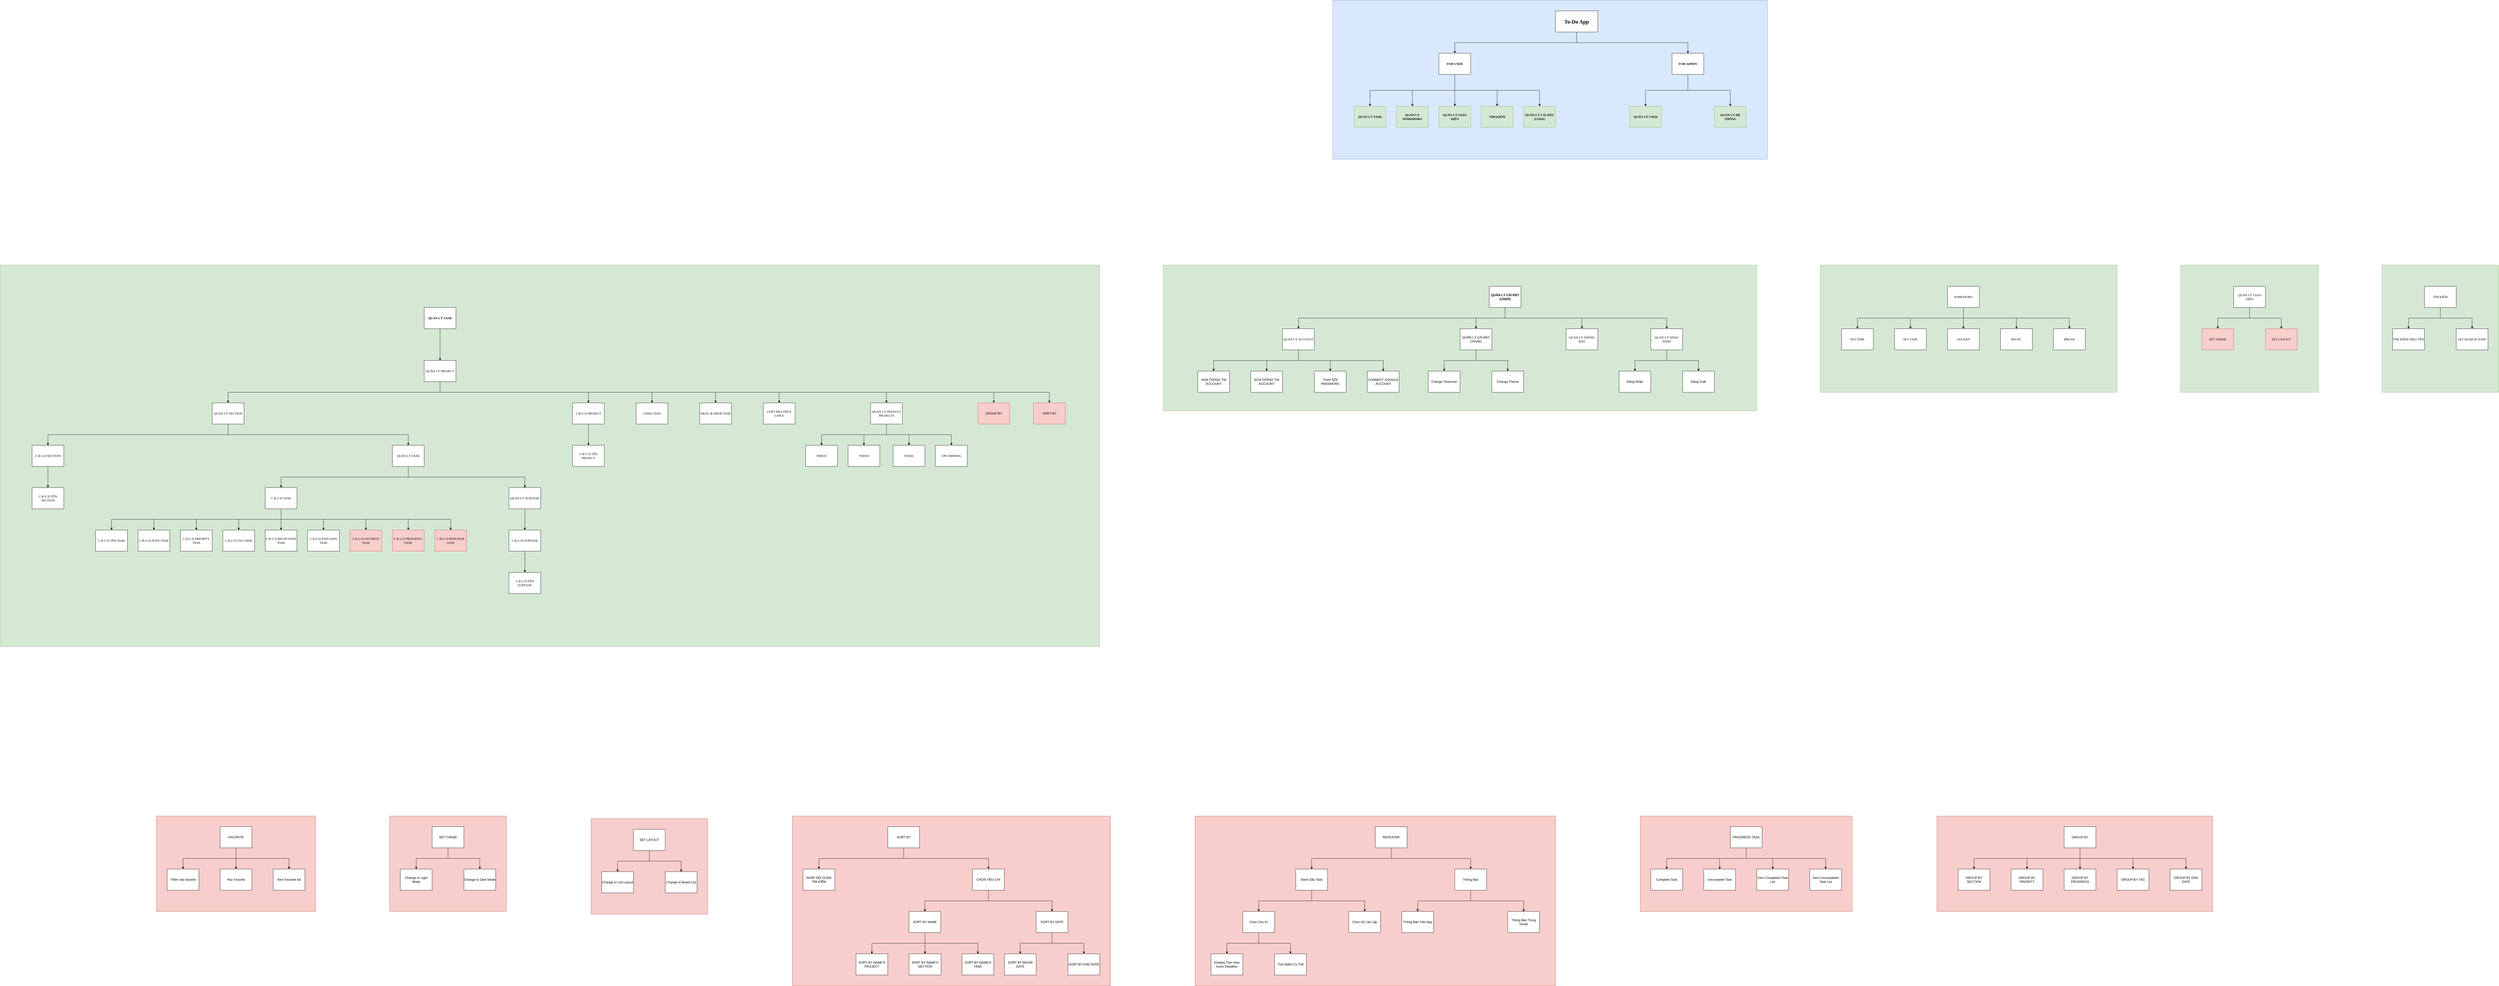 <mxfile version="13.7.9" type="device"><diagram id="EqKZ19VrV-ZWiLViTKto" name="Page-1"><mxGraphModel dx="5806" dy="1854" grid="1" gridSize="10" guides="1" tooltips="1" connect="1" arrows="1" fold="1" page="1" pageScale="1" pageWidth="850" pageHeight="1100" math="0" shadow="0"><root><mxCell id="0"/><mxCell id="1" parent="0"/><mxCell id="VVF4ysUrA1VrAyIXFiyc-151" value="" style="rounded=0;whiteSpace=wrap;html=1;fillColor=#f8cecc;strokeColor=#b85450;" vertex="1" parent="1"><mxGeometry x="3760" y="2320" width="1040" height="360" as="geometry"/></mxCell><mxCell id="VVF4ysUrA1VrAyIXFiyc-139" value="" style="rounded=0;whiteSpace=wrap;html=1;fillColor=#f8cecc;strokeColor=#b85450;" vertex="1" parent="1"><mxGeometry x="2640" y="2320" width="800" height="360" as="geometry"/></mxCell><mxCell id="VVF4ysUrA1VrAyIXFiyc-123" value="" style="rounded=0;whiteSpace=wrap;html=1;fillColor=#f8cecc;strokeColor=#b85450;" vertex="1" parent="1"><mxGeometry x="960" y="2320" width="1360" height="640" as="geometry"/></mxCell><mxCell id="VVF4ysUrA1VrAyIXFiyc-98" value="" style="rounded=0;whiteSpace=wrap;html=1;fillColor=#f8cecc;strokeColor=#b85450;" vertex="1" parent="1"><mxGeometry x="-560" y="2320" width="1200" height="640" as="geometry"/></mxCell><mxCell id="VVF4ysUrA1VrAyIXFiyc-63" value="" style="rounded=0;whiteSpace=wrap;html=1;fillColor=#f8cecc;strokeColor=#b85450;" vertex="1" parent="1"><mxGeometry x="-1320" y="2330" width="440" height="360" as="geometry"/></mxCell><mxCell id="VVF4ysUrA1VrAyIXFiyc-54" value="" style="rounded=0;whiteSpace=wrap;html=1;fillColor=#f8cecc;strokeColor=#b85450;" vertex="1" parent="1"><mxGeometry x="-2080" y="2320" width="440" height="360" as="geometry"/></mxCell><mxCell id="VVF4ysUrA1VrAyIXFiyc-46" value="" style="rounded=0;whiteSpace=wrap;html=1;fillColor=#f8cecc;strokeColor=#b85450;" vertex="1" parent="1"><mxGeometry x="-2960" y="2320" width="600" height="360" as="geometry"/></mxCell><mxCell id="VVF4ysUrA1VrAyIXFiyc-37" value="" style="rounded=0;whiteSpace=wrap;html=1;fillColor=#d5e8d4;strokeColor=#82b366;" vertex="1" parent="1"><mxGeometry x="840" y="240" width="2240" height="550" as="geometry"/></mxCell><mxCell id="VVF4ysUrA1VrAyIXFiyc-1" value="" style="rounded=0;whiteSpace=wrap;html=1;fillColor=#d5e8d4;strokeColor=#82b366;" vertex="1" parent="1"><mxGeometry x="5440" y="240" width="440" height="480" as="geometry"/></mxCell><mxCell id="qrPOxKSqtJWczMECMl0j-132" value="" style="rounded=0;whiteSpace=wrap;html=1;fontFamily=Verdana;fillColor=#d5e8d4;strokeColor=#82b366;" parent="1" vertex="1"><mxGeometry x="4680" y="240" width="520" height="480" as="geometry"/></mxCell><mxCell id="qrPOxKSqtJWczMECMl0j-123" value="" style="rounded=0;whiteSpace=wrap;html=1;fontFamily=Verdana;fillColor=#d5e8d4;strokeColor=#82b366;" parent="1" vertex="1"><mxGeometry x="3320" y="240" width="1120" height="480" as="geometry"/></mxCell><mxCell id="qrPOxKSqtJWczMECMl0j-97" value="" style="rounded=0;whiteSpace=wrap;html=1;fontFamily=Verdana;fillColor=#d5e8d4;strokeColor=#82b366;" parent="1" vertex="1"><mxGeometry x="-3550" y="240" width="4150" height="1440" as="geometry"/></mxCell><mxCell id="qrPOxKSqtJWczMECMl0j-46" value="" style="rounded=0;whiteSpace=wrap;html=1;fontFamily=Verdana;fillColor=#dae8fc;strokeColor=#6c8ebf;" parent="1" vertex="1"><mxGeometry x="1480" y="-760" width="1640" height="600" as="geometry"/></mxCell><mxCell id="qrPOxKSqtJWczMECMl0j-37" style="edgeStyle=orthogonalEdgeStyle;rounded=0;orthogonalLoop=1;jettySize=auto;html=1;exitX=0.5;exitY=1;exitDx=0;exitDy=0;entryX=0.5;entryY=0;entryDx=0;entryDy=0;fontFamily=Verdana;" parent="1" source="qrPOxKSqtJWczMECMl0j-1" target="qrPOxKSqtJWczMECMl0j-20" edge="1"><mxGeometry relative="1" as="geometry"/></mxCell><mxCell id="qrPOxKSqtJWczMECMl0j-43" style="edgeStyle=orthogonalEdgeStyle;rounded=0;orthogonalLoop=1;jettySize=auto;html=1;exitX=0.5;exitY=1;exitDx=0;exitDy=0;entryX=0.5;entryY=0;entryDx=0;entryDy=0;fontFamily=Verdana;" parent="1" source="qrPOxKSqtJWczMECMl0j-1" target="qrPOxKSqtJWczMECMl0j-22" edge="1"><mxGeometry relative="1" as="geometry"/></mxCell><mxCell id="qrPOxKSqtJWczMECMl0j-1" value="&lt;font style=&quot;font-size: 20px&quot;&gt;To-Do App&lt;/font&gt;" style="rounded=0;whiteSpace=wrap;html=1;fontFamily=Verdana;fontStyle=1" parent="1" vertex="1"><mxGeometry x="2320" y="-720" width="160" height="80" as="geometry"/></mxCell><mxCell id="qrPOxKSqtJWczMECMl0j-2" value="&lt;b&gt;QUẢN LÝ TASK&lt;/b&gt;" style="rounded=0;whiteSpace=wrap;html=1;fontFamily=Verdana;fillColor=#d5e8d4;strokeColor=#82b366;" parent="1" vertex="1"><mxGeometry x="1560" y="-360" width="120" height="80" as="geometry"/></mxCell><mxCell id="qrPOxKSqtJWczMECMl0j-3" value="&lt;b&gt;QUẢN LÝ POMODORO&lt;/b&gt;" style="rounded=0;whiteSpace=wrap;html=1;fontFamily=Verdana;fillColor=#d5e8d4;strokeColor=#82b366;" parent="1" vertex="1"><mxGeometry x="1720" y="-360" width="120" height="80" as="geometry"/></mxCell><mxCell id="VVF4ysUrA1VrAyIXFiyc-34" style="edgeStyle=orthogonalEdgeStyle;rounded=0;orthogonalLoop=1;jettySize=auto;html=1;exitX=0.5;exitY=1;exitDx=0;exitDy=0;" edge="1" parent="1" source="qrPOxKSqtJWczMECMl0j-6" target="VVF4ysUrA1VrAyIXFiyc-31"><mxGeometry relative="1" as="geometry"/></mxCell><mxCell id="VVF4ysUrA1VrAyIXFiyc-35" style="edgeStyle=orthogonalEdgeStyle;rounded=0;orthogonalLoop=1;jettySize=auto;html=1;exitX=0.5;exitY=1;exitDx=0;exitDy=0;entryX=0.5;entryY=0;entryDx=0;entryDy=0;" edge="1" parent="1" source="qrPOxKSqtJWczMECMl0j-6" target="VVF4ysUrA1VrAyIXFiyc-32"><mxGeometry relative="1" as="geometry"/></mxCell><mxCell id="qrPOxKSqtJWczMECMl0j-6" value="&lt;span&gt;QUẢN LÝ ĐĂNG NHẬP&lt;/span&gt;" style="rounded=0;whiteSpace=wrap;html=1;fontFamily=Verdana;fontStyle=0" parent="1" vertex="1"><mxGeometry x="2680" y="480" width="120" height="80" as="geometry"/></mxCell><mxCell id="qrPOxKSqtJWczMECMl0j-7" value="&lt;b&gt;QUẢN LÝ GIAO DIỆN&lt;/b&gt;" style="rounded=0;whiteSpace=wrap;html=1;fontFamily=Verdana;fillColor=#d5e8d4;strokeColor=#82b366;" parent="1" vertex="1"><mxGeometry x="1880" y="-360" width="120" height="80" as="geometry"/></mxCell><mxCell id="qrPOxKSqtJWczMECMl0j-8" value="QUẢN LÝ THÔNG BÁO" style="rounded=0;whiteSpace=wrap;html=1;fontFamily=Verdana;fontStyle=0" parent="1" vertex="1"><mxGeometry x="2360" y="480" width="120" height="80" as="geometry"/></mxCell><mxCell id="qrPOxKSqtJWczMECMl0j-10" value="QUẢN LÝ USER" style="rounded=0;whiteSpace=wrap;html=1;fontFamily=Verdana;fontStyle=1;fillColor=#d5e8d4;strokeColor=#82b366;" parent="1" vertex="1"><mxGeometry x="2600" y="-360" width="120" height="80" as="geometry"/></mxCell><mxCell id="qrPOxKSqtJWczMECMl0j-11" value="&lt;b&gt;TÌM KIẾM&lt;/b&gt;" style="rounded=0;whiteSpace=wrap;html=1;fontFamily=Verdana;fillColor=#d5e8d4;strokeColor=#82b366;" parent="1" vertex="1"><mxGeometry x="2040" y="-360" width="120" height="80" as="geometry"/></mxCell><mxCell id="qrPOxKSqtJWczMECMl0j-38" style="edgeStyle=orthogonalEdgeStyle;rounded=0;orthogonalLoop=1;jettySize=auto;html=1;exitX=0.5;exitY=1;exitDx=0;exitDy=0;entryX=0.5;entryY=0;entryDx=0;entryDy=0;fontFamily=Verdana;" parent="1" source="qrPOxKSqtJWczMECMl0j-20" target="qrPOxKSqtJWczMECMl0j-2" edge="1"><mxGeometry relative="1" as="geometry"/></mxCell><mxCell id="qrPOxKSqtJWczMECMl0j-39" style="edgeStyle=orthogonalEdgeStyle;rounded=0;orthogonalLoop=1;jettySize=auto;html=1;exitX=0.5;exitY=1;exitDx=0;exitDy=0;fontFamily=Verdana;" parent="1" source="qrPOxKSqtJWczMECMl0j-20" target="qrPOxKSqtJWczMECMl0j-3" edge="1"><mxGeometry relative="1" as="geometry"/></mxCell><mxCell id="qrPOxKSqtJWczMECMl0j-40" style="edgeStyle=orthogonalEdgeStyle;rounded=0;orthogonalLoop=1;jettySize=auto;html=1;exitX=0.5;exitY=1;exitDx=0;exitDy=0;entryX=0.5;entryY=0;entryDx=0;entryDy=0;fontFamily=Verdana;" parent="1" source="qrPOxKSqtJWczMECMl0j-20" target="qrPOxKSqtJWczMECMl0j-7" edge="1"><mxGeometry relative="1" as="geometry"/></mxCell><mxCell id="qrPOxKSqtJWczMECMl0j-41" style="edgeStyle=orthogonalEdgeStyle;rounded=0;orthogonalLoop=1;jettySize=auto;html=1;exitX=0.5;exitY=1;exitDx=0;exitDy=0;fontFamily=Verdana;" parent="1" source="qrPOxKSqtJWczMECMl0j-20" target="qrPOxKSqtJWczMECMl0j-11" edge="1"><mxGeometry relative="1" as="geometry"/></mxCell><mxCell id="qrPOxKSqtJWczMECMl0j-42" style="edgeStyle=orthogonalEdgeStyle;rounded=0;orthogonalLoop=1;jettySize=auto;html=1;exitX=0.5;exitY=1;exitDx=0;exitDy=0;entryX=0.5;entryY=0;entryDx=0;entryDy=0;fontFamily=Verdana;" parent="1" source="qrPOxKSqtJWczMECMl0j-20" target="qrPOxKSqtJWczMECMl0j-23" edge="1"><mxGeometry relative="1" as="geometry"/></mxCell><mxCell id="qrPOxKSqtJWczMECMl0j-20" value="&lt;b&gt;FOR USER&lt;/b&gt;" style="rounded=0;whiteSpace=wrap;html=1;fontFamily=Verdana;" parent="1" vertex="1"><mxGeometry x="1880" y="-560" width="120" height="80" as="geometry"/></mxCell><mxCell id="qrPOxKSqtJWczMECMl0j-44" style="edgeStyle=orthogonalEdgeStyle;rounded=0;orthogonalLoop=1;jettySize=auto;html=1;exitX=0.5;exitY=1;exitDx=0;exitDy=0;entryX=0.5;entryY=0;entryDx=0;entryDy=0;fontFamily=Verdana;" parent="1" source="qrPOxKSqtJWczMECMl0j-22" target="qrPOxKSqtJWczMECMl0j-10" edge="1"><mxGeometry relative="1" as="geometry"/></mxCell><mxCell id="qrPOxKSqtJWczMECMl0j-45" style="edgeStyle=orthogonalEdgeStyle;rounded=0;orthogonalLoop=1;jettySize=auto;html=1;exitX=0.5;exitY=1;exitDx=0;exitDy=0;entryX=0.5;entryY=0;entryDx=0;entryDy=0;fontFamily=Verdana;" parent="1" source="qrPOxKSqtJWczMECMl0j-22" target="qrPOxKSqtJWczMECMl0j-36" edge="1"><mxGeometry relative="1" as="geometry"/></mxCell><mxCell id="qrPOxKSqtJWczMECMl0j-22" value="FOR ADMIN&lt;span style=&quot;color: rgba(0 , 0 , 0 , 0) ; font-family: monospace ; font-size: 0px&quot;&gt;%3CmxGraphModel%3E%3Croot%3E%3CmxCell%20id%3D%220%22%2F%3E%3CmxCell%20id%3D%221%22%20parent%3D%220%22%2F%3E%3CmxCell%20id%3D%222%22%20value%3D%22%22%20style%3D%22endArrow%3Dclassic%3Bhtml%3D1%3BfontFamily%3DVerdana%3BexitX%3D0.5%3BexitY%3D1%3BexitDx%3D0%3BexitDy%3D0%3BentryX%3D0.5%3BentryY%3D0%3BentryDx%3D0%3BentryDy%3D0%3B%22%20edge%3D%221%22%20parent%3D%221%22%3E%3CmxGeometry%20width%3D%2250%22%20height%3D%2250%22%20relative%3D%221%22%20as%3D%22geometry%22%3E%3CmxPoint%20x%3D%22600%22%20y%3D%22100.0%22%20as%3D%22sourcePoint%22%2F%3E%3CmxPoint%20x%3D%22140%22%20y%3D%22240%22%20as%3D%22targetPoint%22%2F%3E%3C%2FmxGeometry%3E%3C%2FmxCell%3E%3C%2Froot%3E%3C%2FmxGraphModel%3E&lt;/span&gt;" style="rounded=0;whiteSpace=wrap;html=1;fontFamily=Verdana;fontStyle=1" parent="1" vertex="1"><mxGeometry x="2760" y="-560" width="120" height="80" as="geometry"/></mxCell><mxCell id="qrPOxKSqtJWczMECMl0j-23" value="&lt;b&gt;QUẢN LÝ CÀI ĐẶT&lt;br&gt;(USER)&lt;/b&gt;" style="rounded=0;whiteSpace=wrap;html=1;fontFamily=Verdana;fillColor=#d5e8d4;strokeColor=#82b366;" parent="1" vertex="1"><mxGeometry x="2200" y="-360" width="120" height="80" as="geometry"/></mxCell><mxCell id="qrPOxKSqtJWczMECMl0j-88" style="edgeStyle=orthogonalEdgeStyle;rounded=0;orthogonalLoop=1;jettySize=auto;html=1;exitX=0.5;exitY=1;exitDx=0;exitDy=0;entryX=0.5;entryY=0;entryDx=0;entryDy=0;fontFamily=Verdana;" parent="1" source="qrPOxKSqtJWczMECMl0j-25" target="qrPOxKSqtJWczMECMl0j-27" edge="1"><mxGeometry relative="1" as="geometry"/></mxCell><mxCell id="qrPOxKSqtJWczMECMl0j-89" style="edgeStyle=orthogonalEdgeStyle;rounded=0;orthogonalLoop=1;jettySize=auto;html=1;exitX=0.5;exitY=1;exitDx=0;exitDy=0;entryX=0.5;entryY=0;entryDx=0;entryDy=0;fontFamily=Verdana;" parent="1" source="qrPOxKSqtJWczMECMl0j-25" target="qrPOxKSqtJWczMECMl0j-47" edge="1"><mxGeometry relative="1" as="geometry"/></mxCell><mxCell id="qrPOxKSqtJWczMECMl0j-92" style="edgeStyle=orthogonalEdgeStyle;rounded=0;orthogonalLoop=1;jettySize=auto;html=1;exitX=0.5;exitY=1;exitDx=0;exitDy=0;fontFamily=Verdana;" parent="1" source="qrPOxKSqtJWczMECMl0j-25" target="qrPOxKSqtJWczMECMl0j-33" edge="1"><mxGeometry relative="1" as="geometry"/></mxCell><mxCell id="qrPOxKSqtJWczMECMl0j-93" style="edgeStyle=orthogonalEdgeStyle;rounded=0;orthogonalLoop=1;jettySize=auto;html=1;exitX=0.5;exitY=1;exitDx=0;exitDy=0;fontFamily=Verdana;" parent="1" source="qrPOxKSqtJWczMECMl0j-25" target="qrPOxKSqtJWczMECMl0j-34" edge="1"><mxGeometry relative="1" as="geometry"/></mxCell><mxCell id="qrPOxKSqtJWczMECMl0j-95" style="edgeStyle=orthogonalEdgeStyle;rounded=0;orthogonalLoop=1;jettySize=auto;html=1;exitX=0.5;exitY=1;exitDx=0;exitDy=0;fontFamily=Verdana;" parent="1" source="qrPOxKSqtJWczMECMl0j-25" target="qrPOxKSqtJWczMECMl0j-94" edge="1"><mxGeometry relative="1" as="geometry"/></mxCell><mxCell id="qrPOxKSqtJWczMECMl0j-122" style="edgeStyle=orthogonalEdgeStyle;rounded=0;orthogonalLoop=1;jettySize=auto;html=1;exitX=0.5;exitY=1;exitDx=0;exitDy=0;entryX=0.5;entryY=0;entryDx=0;entryDy=0;fontFamily=Verdana;" parent="1" source="qrPOxKSqtJWczMECMl0j-25" target="qrPOxKSqtJWczMECMl0j-109" edge="1"><mxGeometry relative="1" as="geometry"/></mxCell><mxCell id="VVF4ysUrA1VrAyIXFiyc-48" style="edgeStyle=orthogonalEdgeStyle;rounded=0;orthogonalLoop=1;jettySize=auto;html=1;exitX=0.5;exitY=1;exitDx=0;exitDy=0;" edge="1" parent="1" source="qrPOxKSqtJWczMECMl0j-25" target="VVF4ysUrA1VrAyIXFiyc-47"><mxGeometry relative="1" as="geometry"/></mxCell><mxCell id="VVF4ysUrA1VrAyIXFiyc-65" style="edgeStyle=orthogonalEdgeStyle;rounded=0;orthogonalLoop=1;jettySize=auto;html=1;exitX=0.5;exitY=1;exitDx=0;exitDy=0;" edge="1" parent="1" source="qrPOxKSqtJWczMECMl0j-25" target="VVF4ysUrA1VrAyIXFiyc-64"><mxGeometry relative="1" as="geometry"/></mxCell><mxCell id="qrPOxKSqtJWczMECMl0j-25" value="QUẢN LÝ PROJECT" style="rounded=0;whiteSpace=wrap;html=1;fontFamily=Verdana;" parent="1" vertex="1"><mxGeometry x="-1950" y="600" width="120" height="80" as="geometry"/></mxCell><mxCell id="qrPOxKSqtJWczMECMl0j-96" style="edgeStyle=orthogonalEdgeStyle;rounded=0;orthogonalLoop=1;jettySize=auto;html=1;exitX=0.5;exitY=1;exitDx=0;exitDy=0;entryX=0.5;entryY=0;entryDx=0;entryDy=0;fontFamily=Verdana;" parent="1" source="qrPOxKSqtJWczMECMl0j-26" target="qrPOxKSqtJWczMECMl0j-25" edge="1"><mxGeometry relative="1" as="geometry"/></mxCell><mxCell id="qrPOxKSqtJWczMECMl0j-26" value="&lt;b&gt;QUẢN LÝ TASK&lt;/b&gt;" style="rounded=0;whiteSpace=wrap;html=1;fontFamily=Verdana;" parent="1" vertex="1"><mxGeometry x="-1950" y="400" width="120" height="80" as="geometry"/></mxCell><mxCell id="qrPOxKSqtJWczMECMl0j-80" style="edgeStyle=orthogonalEdgeStyle;rounded=0;orthogonalLoop=1;jettySize=auto;html=1;exitX=0.5;exitY=1;exitDx=0;exitDy=0;entryX=0.5;entryY=0;entryDx=0;entryDy=0;fontFamily=Verdana;" parent="1" source="qrPOxKSqtJWczMECMl0j-27" target="qrPOxKSqtJWczMECMl0j-32" edge="1"><mxGeometry relative="1" as="geometry"/></mxCell><mxCell id="qrPOxKSqtJWczMECMl0j-81" style="edgeStyle=orthogonalEdgeStyle;rounded=0;orthogonalLoop=1;jettySize=auto;html=1;exitX=0.5;exitY=1;exitDx=0;exitDy=0;entryX=0.5;entryY=0;entryDx=0;entryDy=0;fontFamily=Verdana;" parent="1" source="qrPOxKSqtJWczMECMl0j-27" target="qrPOxKSqtJWczMECMl0j-28" edge="1"><mxGeometry relative="1" as="geometry"/></mxCell><mxCell id="qrPOxKSqtJWczMECMl0j-27" value="QUẢN LÝ SECTION" style="rounded=0;whiteSpace=wrap;html=1;fontFamily=Verdana;" parent="1" vertex="1"><mxGeometry x="-2750" y="760" width="120" height="80" as="geometry"/></mxCell><mxCell id="qrPOxKSqtJWczMECMl0j-74" style="edgeStyle=orthogonalEdgeStyle;rounded=0;orthogonalLoop=1;jettySize=auto;html=1;exitX=0.5;exitY=1;exitDx=0;exitDy=0;entryX=0.5;entryY=0;entryDx=0;entryDy=0;fontFamily=Verdana;" parent="1" source="qrPOxKSqtJWczMECMl0j-28" target="qrPOxKSqtJWczMECMl0j-29" edge="1"><mxGeometry relative="1" as="geometry"/></mxCell><mxCell id="qrPOxKSqtJWczMECMl0j-75" style="edgeStyle=orthogonalEdgeStyle;rounded=0;orthogonalLoop=1;jettySize=auto;html=1;exitX=0.5;exitY=1;exitDx=0;exitDy=0;fontFamily=Verdana;" parent="1" source="qrPOxKSqtJWczMECMl0j-28" target="qrPOxKSqtJWczMECMl0j-30" edge="1"><mxGeometry relative="1" as="geometry"/></mxCell><mxCell id="qrPOxKSqtJWczMECMl0j-28" value="QUẢN LÝ TASK" style="rounded=0;whiteSpace=wrap;html=1;fontFamily=Verdana;" parent="1" vertex="1"><mxGeometry x="-2070" y="920" width="120" height="80" as="geometry"/></mxCell><mxCell id="qrPOxKSqtJWczMECMl0j-63" style="edgeStyle=orthogonalEdgeStyle;rounded=0;orthogonalLoop=1;jettySize=auto;html=1;fontFamily=Verdana;" parent="1" source="qrPOxKSqtJWczMECMl0j-29" target="qrPOxKSqtJWczMECMl0j-59" edge="1"><mxGeometry relative="1" as="geometry"/></mxCell><mxCell id="qrPOxKSqtJWczMECMl0j-64" style="edgeStyle=orthogonalEdgeStyle;rounded=0;orthogonalLoop=1;jettySize=auto;html=1;exitX=0.5;exitY=1;exitDx=0;exitDy=0;entryX=0.5;entryY=0;entryDx=0;entryDy=0;fontFamily=Verdana;" parent="1" source="qrPOxKSqtJWczMECMl0j-29" target="qrPOxKSqtJWczMECMl0j-57" edge="1"><mxGeometry relative="1" as="geometry"/></mxCell><mxCell id="qrPOxKSqtJWczMECMl0j-65" style="edgeStyle=orthogonalEdgeStyle;rounded=0;orthogonalLoop=1;jettySize=auto;html=1;exitX=0.5;exitY=1;exitDx=0;exitDy=0;fontFamily=Verdana;" parent="1" source="qrPOxKSqtJWczMECMl0j-29" target="qrPOxKSqtJWczMECMl0j-54" edge="1"><mxGeometry relative="1" as="geometry"/></mxCell><mxCell id="qrPOxKSqtJWczMECMl0j-66" style="edgeStyle=orthogonalEdgeStyle;rounded=0;orthogonalLoop=1;jettySize=auto;html=1;exitX=0.5;exitY=1;exitDx=0;exitDy=0;fontFamily=Verdana;" parent="1" source="qrPOxKSqtJWczMECMl0j-29" target="qrPOxKSqtJWczMECMl0j-55" edge="1"><mxGeometry relative="1" as="geometry"/></mxCell><mxCell id="qrPOxKSqtJWczMECMl0j-67" style="edgeStyle=orthogonalEdgeStyle;rounded=0;orthogonalLoop=1;jettySize=auto;html=1;exitX=0.5;exitY=1;exitDx=0;exitDy=0;fontFamily=Verdana;" parent="1" source="qrPOxKSqtJWczMECMl0j-29" target="qrPOxKSqtJWczMECMl0j-56" edge="1"><mxGeometry relative="1" as="geometry"/></mxCell><mxCell id="qrPOxKSqtJWczMECMl0j-68" style="edgeStyle=orthogonalEdgeStyle;rounded=0;orthogonalLoop=1;jettySize=auto;html=1;exitX=0.5;exitY=1;exitDx=0;exitDy=0;entryX=0.5;entryY=0;entryDx=0;entryDy=0;fontFamily=Verdana;" parent="1" source="qrPOxKSqtJWczMECMl0j-29" target="qrPOxKSqtJWczMECMl0j-58" edge="1"><mxGeometry relative="1" as="geometry"/></mxCell><mxCell id="qrPOxKSqtJWczMECMl0j-69" style="edgeStyle=orthogonalEdgeStyle;rounded=0;orthogonalLoop=1;jettySize=auto;html=1;exitX=0.5;exitY=1;exitDx=0;exitDy=0;entryX=0.5;entryY=0;entryDx=0;entryDy=0;fontFamily=Verdana;" parent="1" source="qrPOxKSqtJWczMECMl0j-29" target="qrPOxKSqtJWczMECMl0j-62" edge="1"><mxGeometry relative="1" as="geometry"/></mxCell><mxCell id="qrPOxKSqtJWczMECMl0j-70" style="edgeStyle=orthogonalEdgeStyle;rounded=0;orthogonalLoop=1;jettySize=auto;html=1;exitX=0.5;exitY=1;exitDx=0;exitDy=0;fontFamily=Verdana;" parent="1" source="qrPOxKSqtJWczMECMl0j-29" target="qrPOxKSqtJWczMECMl0j-60" edge="1"><mxGeometry relative="1" as="geometry"/></mxCell><mxCell id="qrPOxKSqtJWczMECMl0j-71" style="edgeStyle=orthogonalEdgeStyle;rounded=0;orthogonalLoop=1;jettySize=auto;html=1;exitX=0.5;exitY=1;exitDx=0;exitDy=0;fontFamily=Verdana;" parent="1" source="qrPOxKSqtJWczMECMl0j-29" target="qrPOxKSqtJWczMECMl0j-61" edge="1"><mxGeometry relative="1" as="geometry"/></mxCell><mxCell id="qrPOxKSqtJWczMECMl0j-29" value="C.R.U.D TASK&lt;span style=&quot;color: rgba(0 , 0 , 0 , 0) ; font-family: monospace ; font-size: 0px&quot;&gt;%3CmxGraphModel%3E%3Croot%3E%3CmxCell%20id%3D%220%22%2F%3E%3CmxCell%20id%3D%221%22%20parent%3D%220%22%2F%3E%3CmxCell%20id%3D%222%22%20value%3D%22%22%20style%3D%22endArrow%3Dclassic%3Bhtml%3D1%3BfontFamily%3DVerdana%3BexitX%3D0.5%3BexitY%3D1%3BexitDx%3D0%3BexitDy%3D0%3BentryX%3D0.5%3BentryY%3D0%3BentryDx%3D0%3BentryDy%3D0%3B%22%20edge%3D%221%22%20parent%3D%221%22%3E%3CmxGeometry%20width%3D%2250%22%20height%3D%2250%22%20relative%3D%221%22%20as%3D%22geometry%22%3E%3CmxPoint%20x%3D%22600%22%20y%3D%22100.0%22%20as%3D%22sourcePoint%22%2F%3E%3CmxPoint%20x%3D%22140%22%20y%3D%22240%22%20as%3D%22targetPoint%22%2F%3E%3C%2FmxGeometry%3E%3C%2FmxCell%3E%3C%2Froot%3E%3C%2FmxGraphModel%3E&lt;/span&gt;" style="rounded=0;whiteSpace=wrap;html=1;fontFamily=Verdana;" parent="1" vertex="1"><mxGeometry x="-2550" y="1080" width="120" height="80" as="geometry"/></mxCell><mxCell id="qrPOxKSqtJWczMECMl0j-73" style="edgeStyle=orthogonalEdgeStyle;rounded=0;orthogonalLoop=1;jettySize=auto;html=1;exitX=0.5;exitY=1;exitDx=0;exitDy=0;fontFamily=Verdana;" parent="1" source="qrPOxKSqtJWczMECMl0j-30" target="qrPOxKSqtJWczMECMl0j-51" edge="1"><mxGeometry relative="1" as="geometry"/></mxCell><mxCell id="qrPOxKSqtJWczMECMl0j-30" value="QUẢN LÝ SUBTASK" style="rounded=0;whiteSpace=wrap;html=1;fontFamily=Verdana;" parent="1" vertex="1"><mxGeometry x="-1630" y="1080" width="120" height="80" as="geometry"/></mxCell><mxCell id="qrPOxKSqtJWczMECMl0j-78" style="edgeStyle=orthogonalEdgeStyle;rounded=0;orthogonalLoop=1;jettySize=auto;html=1;exitX=0.5;exitY=1;exitDx=0;exitDy=0;fontFamily=Verdana;" parent="1" source="qrPOxKSqtJWczMECMl0j-32" target="qrPOxKSqtJWczMECMl0j-76" edge="1"><mxGeometry relative="1" as="geometry"/></mxCell><mxCell id="qrPOxKSqtJWczMECMl0j-32" value="C.R.U.D SECTION" style="rounded=0;whiteSpace=wrap;html=1;fontFamily=Verdana;" parent="1" vertex="1"><mxGeometry x="-3430" y="920" width="120" height="80" as="geometry"/></mxCell><mxCell id="qrPOxKSqtJWczMECMl0j-33" value="UNDO TASK" style="rounded=0;whiteSpace=wrap;html=1;fontFamily=Verdana;" parent="1" vertex="1"><mxGeometry x="-1150" y="760" width="120" height="80" as="geometry"/></mxCell><mxCell id="qrPOxKSqtJWczMECMl0j-34" value="DRAG &amp;amp; DROP TASK" style="rounded=0;whiteSpace=wrap;html=1;fontFamily=Verdana;" parent="1" vertex="1"><mxGeometry x="-910" y="760" width="120" height="80" as="geometry"/></mxCell><mxCell id="qrPOxKSqtJWczMECMl0j-36" value="&lt;b&gt;QUẢN LÝ HỆ THỐNG&lt;/b&gt;" style="rounded=0;whiteSpace=wrap;html=1;fontFamily=Verdana;fillColor=#d5e8d4;strokeColor=#82b366;" parent="1" vertex="1"><mxGeometry x="2920" y="-360" width="120" height="80" as="geometry"/></mxCell><mxCell id="qrPOxKSqtJWczMECMl0j-83" style="edgeStyle=orthogonalEdgeStyle;rounded=0;orthogonalLoop=1;jettySize=auto;html=1;exitX=0.5;exitY=1;exitDx=0;exitDy=0;entryX=0.5;entryY=0;entryDx=0;entryDy=0;fontFamily=Verdana;" parent="1" source="qrPOxKSqtJWczMECMl0j-47" target="qrPOxKSqtJWczMECMl0j-82" edge="1"><mxGeometry relative="1" as="geometry"/></mxCell><mxCell id="qrPOxKSqtJWczMECMl0j-47" value="C.R.U.D PROJECT" style="rounded=0;whiteSpace=wrap;html=1;fontFamily=Verdana;" parent="1" vertex="1"><mxGeometry x="-1390" y="760" width="120" height="80" as="geometry"/></mxCell><mxCell id="qrPOxKSqtJWczMECMl0j-72" style="edgeStyle=orthogonalEdgeStyle;rounded=0;orthogonalLoop=1;jettySize=auto;html=1;exitX=0.5;exitY=1;exitDx=0;exitDy=0;entryX=0.5;entryY=0;entryDx=0;entryDy=0;fontFamily=Verdana;" parent="1" source="qrPOxKSqtJWczMECMl0j-51" target="qrPOxKSqtJWczMECMl0j-52" edge="1"><mxGeometry relative="1" as="geometry"/></mxCell><mxCell id="qrPOxKSqtJWczMECMl0j-51" value="C.R.U.D SUBTASK" style="rounded=0;whiteSpace=wrap;html=1;fontFamily=Verdana;" parent="1" vertex="1"><mxGeometry x="-1630" y="1240" width="120" height="80" as="geometry"/></mxCell><mxCell id="qrPOxKSqtJWczMECMl0j-52" value="C.R.U.D TÊN SUBTASK" style="rounded=0;whiteSpace=wrap;html=1;fontFamily=Verdana;" parent="1" vertex="1"><mxGeometry x="-1630" y="1400" width="120" height="80" as="geometry"/></mxCell><mxCell id="qrPOxKSqtJWczMECMl0j-54" value="C.R.U.D TÊN TASK&lt;span style=&quot;color: rgba(0 , 0 , 0 , 0) ; font-family: monospace ; font-size: 0px&quot;&gt;%3CmxGraphModel%3E%3Croot%3E%3CmxCell%20id%3D%220%22%2F%3E%3CmxCell%20id%3D%221%22%20parent%3D%220%22%2F%3E%3CmxCell%20id%3D%222%22%20value%3D%22%22%20style%3D%22endArrow%3Dclassic%3Bhtml%3D1%3BfontFamily%3DVerdana%3BexitX%3D0.5%3BexitY%3D1%3BexitDx%3D0%3BexitDy%3D0%3BentryX%3D0.5%3BentryY%3D0%3BentryDx%3D0%3BentryDy%3D0%3B%22%20edge%3D%221%22%20parent%3D%221%22%3E%3CmxGeometry%20width%3D%2250%22%20height%3D%2250%22%20relative%3D%221%22%20as%3D%22geometry%22%3E%3CmxPoint%20x%3D%22600%22%20y%3D%22100.0%22%20as%3D%22sourcePoint%22%2F%3E%3CmxPoint%20x%3D%22140%22%20y%3D%22240%22%20as%3D%22targetPoint%22%2F%3E%3C%2FmxGeometry%3E%3C%2FmxCell%3E%3C%2Froot%3E%3C%2FmxGraphModel%3E&lt;/span&gt;" style="rounded=0;whiteSpace=wrap;html=1;fontFamily=Verdana;" parent="1" vertex="1"><mxGeometry x="-3190" y="1240" width="120" height="80" as="geometry"/></mxCell><mxCell id="qrPOxKSqtJWczMECMl0j-55" value="C.R.U.D NOTE TASK&lt;span style=&quot;color: rgba(0 , 0 , 0 , 0) ; font-family: monospace ; font-size: 0px&quot;&gt;%3CmxGraphModel%3E%3Croot%3E%3CmxCell%20id%3D%220%22%2F%3E%3CmxCell%20id%3D%221%22%20parent%3D%220%22%2F%3E%3CmxCell%20id%3D%222%22%20value%3D%22%22%20style%3D%22endArrow%3Dclassic%3Bhtml%3D1%3BfontFamily%3DVerdana%3BexitX%3D0.5%3BexitY%3D1%3BexitDx%3D0%3BexitDy%3D0%3BentryX%3D0.5%3BentryY%3D0%3BentryDx%3D0%3BentryDy%3D0%3B%22%20edge%3D%221%22%20parent%3D%221%22%3E%3CmxGeometry%20width%3D%2250%22%20height%3D%2250%22%20relative%3D%221%22%20as%3D%22geometry%22%3E%3CmxPoint%20x%3D%22600%22%20y%3D%22100.0%22%20as%3D%22sourcePoint%22%2F%3E%3CmxPoint%20x%3D%22140%22%20y%3D%22240%22%20as%3D%22targetPoint%22%2F%3E%3C%2FmxGeometry%3E%3C%2FmxCell%3E%3C%2Froot%3E%3C%2FmxGraphModel%3E&lt;/span&gt;" style="rounded=0;whiteSpace=wrap;html=1;fontFamily=Verdana;" parent="1" vertex="1"><mxGeometry x="-3030" y="1240" width="120" height="80" as="geometry"/></mxCell><mxCell id="qrPOxKSqtJWczMECMl0j-56" value="C.R.U.D PRIORITY TASK&lt;span style=&quot;color: rgba(0 , 0 , 0 , 0) ; font-family: monospace ; font-size: 0px&quot;&gt;%3CmxGraphModel%3E%3Croot%3E%3CmxCell%20id%3D%220%22%2F%3E%3CmxCell%20id%3D%221%22%20parent%3D%220%22%2F%3E%3CmxCell%20id%3D%222%22%20value%3D%22%22%20style%3D%22endArrow%3Dclassic%3Bhtml%3D1%3BfontFamily%3DVerdana%3BexitX%3D0.5%3BexitY%3D1%3BexitDx%3D0%3BexitDy%3D0%3BentryX%3D0.5%3BentryY%3D0%3BentryDx%3D0%3BentryDy%3D0%3B%22%20edge%3D%221%22%20parent%3D%221%22%3E%3CmxGeometry%20width%3D%2250%22%20height%3D%2250%22%20relative%3D%221%22%20as%3D%22geometry%22%3E%3CmxPoint%20x%3D%22600%22%20y%3D%22100.0%22%20as%3D%22sourcePoint%22%2F%3E%3CmxPoint%20x%3D%22140%22%20y%3D%22240%22%20as%3D%22targetPoint%22%2F%3E%3C%2FmxGeometry%3E%3C%2FmxCell%3E%3C%2Froot%3E%3C%2FmxGraphModel%3E&lt;/span&gt;" style="rounded=0;whiteSpace=wrap;html=1;fontFamily=Verdana;" parent="1" vertex="1"><mxGeometry x="-2870" y="1240" width="120" height="80" as="geometry"/></mxCell><mxCell id="qrPOxKSqtJWczMECMl0j-57" value="C.R.U.D TAG TASK&lt;span style=&quot;color: rgba(0 , 0 , 0 , 0) ; font-family: monospace ; font-size: 0px&quot;&gt;%3CmxGraphModel%3E%3Croot%3E%3CmxCell%20id%3D%220%22%2F%3E%3CmxCell%20id%3D%221%22%20parent%3D%220%22%2F%3E%3CmxCell%20id%3D%222%22%20value%3D%22%22%20style%3D%22endArrow%3Dclassic%3Bhtml%3D1%3BfontFamily%3DVerdana%3BexitX%3D0.5%3BexitY%3D1%3BexitDx%3D0%3BexitDy%3D0%3BentryX%3D0.5%3BentryY%3D0%3BentryDx%3D0%3BentryDy%3D0%3B%22%20edge%3D%221%22%20parent%3D%221%22%3E%3CmxGeometry%20width%3D%2250%22%20height%3D%2250%22%20relative%3D%221%22%20as%3D%22geometry%22%3E%3CmxPoint%20x%3D%22600%22%20y%3D%22100.0%22%20as%3D%22sourcePoint%22%2F%3E%3CmxPoint%20x%3D%22140%22%20y%3D%22240%22%20as%3D%22targetPoint%22%2F%3E%3C%2FmxGeometry%3E%3C%2FmxCell%3E%3C%2Froot%3E%3C%2FmxGraphModel%3E&lt;/span&gt;" style="rounded=0;whiteSpace=wrap;html=1;fontFamily=Verdana;" parent="1" vertex="1"><mxGeometry x="-2710" y="1240" width="120" height="80" as="geometry"/></mxCell><mxCell id="qrPOxKSqtJWczMECMl0j-58" value="C.R.U.D END DATE TASK&lt;span style=&quot;color: rgba(0 , 0 , 0 , 0) ; font-family: monospace ; font-size: 0px&quot;&gt;%3CmxGraphModel%3E%3Croot%3E%3CmxCell%20id%3D%220%22%2F%3E%3CmxCell%20id%3D%221%22%20parent%3D%220%22%2F%3E%3CmxCell%20id%3D%222%22%20value%3D%22%22%20style%3D%22endArrow%3Dclassic%3Bhtml%3D1%3BfontFamily%3DVerdana%3BexitX%3D0.5%3BexitY%3D1%3BexitDx%3D0%3BexitDy%3D0%3BentryX%3D0.5%3BentryY%3D0%3BentryDx%3D0%3BentryDy%3D0%3B%22%20edge%3D%221%22%20parent%3D%221%22%3E%3CmxGeometry%20width%3D%2250%22%20height%3D%2250%22%20relative%3D%221%22%20as%3D%22geometry%22%3E%3CmxPoint%20x%3D%22600%22%20y%3D%22100.0%22%20as%3D%22sourcePoint%22%2F%3E%3CmxPoint%20x%3D%22140%22%20y%3D%22240%22%20as%3D%22targetPoint%22%2F%3E%3C%2FmxGeometry%3E%3C%2FmxCell%3E%3C%2Froot%3E%3C%2FmxGraphModel%3E&lt;/span&gt;" style="rounded=0;whiteSpace=wrap;html=1;fontFamily=Verdana;" parent="1" vertex="1"><mxGeometry x="-2390" y="1240" width="120" height="80" as="geometry"/></mxCell><mxCell id="qrPOxKSqtJWczMECMl0j-59" value="C.R.U.D BEGIN DATE TASK&lt;span style=&quot;color: rgba(0 , 0 , 0 , 0) ; font-family: monospace ; font-size: 0px&quot;&gt;%3CmxGraphModel%3E%3Croot%3E%3CmxCell%20id%3D%220%22%2F%3E%3CmxCell%20id%3D%221%22%20parent%3D%220%22%2F%3E%3CmxCell%20id%3D%222%22%20value%3D%22%22%20style%3D%22endArrow%3Dclassic%3Bhtml%3D1%3BfontFamily%3DVerdana%3BexitX%3D0.5%3BexitY%3D1%3BexitDx%3D0%3BexitDy%3D0%3BentryX%3D0.5%3BentryY%3D0%3BentryDx%3D0%3BentryDy%3D0%3B%22%20edge%3D%221%22%20parent%3D%221%22%3E%3CmxGeometry%20width%3D%2250%22%20height%3D%2250%22%20relative%3D%221%22%20as%3D%22geometry%22%3E%3CmxPoint%20x%3D%22600%22%20y%3D%22100.0%22%20as%3D%22sourcePoint%22%2F%3E%3CmxPoint%20x%3D%22140%22%20y%3D%22240%22%20as%3D%22targetPoint%22%2F%3E%3C%2FmxGeometry%3E%3C%2FmxCell%3E%3C%2Froot%3E%3C%2FmxGraphModel%3E&lt;/span&gt;" style="rounded=0;whiteSpace=wrap;html=1;fontFamily=Verdana;" parent="1" vertex="1"><mxGeometry x="-2550" y="1240" width="120" height="80" as="geometry"/></mxCell><mxCell id="qrPOxKSqtJWczMECMl0j-60" value="C.R.U.D PROGRESS&amp;nbsp; TASK&lt;span style=&quot;color: rgba(0 , 0 , 0 , 0) ; font-family: monospace ; font-size: 0px&quot;&gt;%3CmxGraphModel%3E%3Croot%3E%3CmxCell%20id%3D%220%22%2F%3E%3CmxCell%20id%3D%221%22%20parent%3D%220%22%2F%3E%3CmxCell%20id%3D%222%22%20value%3D%22%22%20style%3D%22endArrow%3Dclassic%3Bhtml%3D1%3BfontFamily%3DVerdana%3BexitX%3D0.5%3BexitY%3D1%3BexitDx%3D0%3BexitDy%3D0%3BentryX%3D0.5%3BentryY%3D0%3BentryDx%3D0%3BentryDy%3D0%3B%22%20edge%3D%221%22%20parent%3D%221%22%3E%3CmxGeometry%20width%3D%2250%22%20height%3D%2250%22%20relative%3D%221%22%20as%3D%22geometry%22%3E%3CmxPoint%20x%3D%22600%22%20y%3D%22100.0%22%20as%3D%22sourcePoint%22%2F%3E%3CmxPoint%20x%3D%22140%22%20y%3D%22240%22%20as%3D%22targetPoint%22%2F%3E%3C%2FmxGeometry%3E%3C%2FmxCell%3E%3C%2Froot%3E%3C%2FmxGraphModel%3E&lt;/span&gt;" style="rounded=0;whiteSpace=wrap;html=1;fontFamily=Verdana;fillColor=#f8cecc;strokeColor=#b85450;" parent="1" vertex="1"><mxGeometry x="-2070" y="1240" width="120" height="80" as="geometry"/></mxCell><mxCell id="qrPOxKSqtJWczMECMl0j-61" value="C.R.U.D REPEATER TASK&lt;span style=&quot;color: rgba(0 , 0 , 0 , 0) ; font-family: monospace ; font-size: 0px&quot;&gt;%3CmxGraphModel%3E%3Croot%3E%3CmxCell%20id%3D%220%22%2F%3E%3CmxCell%20id%3D%221%22%20parent%3D%220%22%2F%3E%3CmxCell%20id%3D%222%22%20value%3D%22%22%20style%3D%22endArrow%3Dclassic%3Bhtml%3D1%3BfontFamily%3DVerdana%3BexitX%3D0.5%3BexitY%3D1%3BexitDx%3D0%3BexitDy%3D0%3BentryX%3D0.5%3BentryY%3D0%3BentryDx%3D0%3BentryDy%3D0%3B%22%20edge%3D%221%22%20parent%3D%221%22%3E%3CmxGeometry%20width%3D%2250%22%20height%3D%2250%22%20relative%3D%221%22%20as%3D%22geometry%22%3E%3CmxPoint%20x%3D%22600%22%20y%3D%22100.0%22%20as%3D%22sourcePoint%22%2F%3E%3CmxPoint%20x%3D%22140%22%20y%3D%22240%22%20as%3D%22targetPoint%22%2F%3E%3C%2FmxGeometry%3E%3C%2FmxCell%3E%3C%2Froot%3E%3C%2FmxGraphModel%3E&lt;/span&gt;" style="rounded=0;whiteSpace=wrap;html=1;fontFamily=Verdana;fillColor=#f8cecc;strokeColor=#b85450;" parent="1" vertex="1"><mxGeometry x="-1910" y="1240" width="120" height="80" as="geometry"/></mxCell><mxCell id="qrPOxKSqtJWczMECMl0j-62" value="C.R.U.D FAVORITE TASK&lt;span style=&quot;color: rgba(0 , 0 , 0 , 0) ; font-family: monospace ; font-size: 0px&quot;&gt;%3CmxGraphModel%3E%3Croot%3E%3CmxCell%20id%3D%220%22%2F%3E%3CmxCell%20id%3D%221%22%20parent%3D%220%22%2F%3E%3CmxCell%20id%3D%222%22%20value%3D%22%22%20style%3D%22endArrow%3Dclassic%3Bhtml%3D1%3BfontFamily%3DVerdana%3BexitX%3D0.5%3BexitY%3D1%3BexitDx%3D0%3BexitDy%3D0%3BentryX%3D0.5%3BentryY%3D0%3BentryDx%3D0%3BentryDy%3D0%3B%22%20edge%3D%221%22%20parent%3D%221%22%3E%3CmxGeometry%20width%3D%2250%22%20height%3D%2250%22%20relative%3D%221%22%20as%3D%22geometry%22%3E%3CmxPoint%20x%3D%22600%22%20y%3D%22100.0%22%20as%3D%22sourcePoint%22%2F%3E%3CmxPoint%20x%3D%22140%22%20y%3D%22240%22%20as%3D%22targetPoint%22%2F%3E%3C%2FmxGeometry%3E%3C%2FmxCell%3E%3C%2Froot%3E%3C%2FmxGraphModel%3&lt;/span&gt;" style="rounded=0;whiteSpace=wrap;html=1;fontFamily=Verdana;fillColor=#f8cecc;strokeColor=#b85450;" parent="1" vertex="1"><mxGeometry x="-2230" y="1240" width="120" height="80" as="geometry"/></mxCell><mxCell id="qrPOxKSqtJWczMECMl0j-76" value="C.R.U.D TÊN SECTION" style="rounded=0;whiteSpace=wrap;html=1;fontFamily=Verdana;" parent="1" vertex="1"><mxGeometry x="-3430" y="1080" width="120" height="80" as="geometry"/></mxCell><mxCell id="qrPOxKSqtJWczMECMl0j-82" value="C.R.U.D TÊN PROJECT" style="rounded=0;whiteSpace=wrap;html=1;fontFamily=Verdana;" parent="1" vertex="1"><mxGeometry x="-1390" y="920" width="120" height="80" as="geometry"/></mxCell><mxCell id="qrPOxKSqtJWczMECMl0j-94" value="COPY MULTIPLE LINES&lt;span style=&quot;color: rgba(0 , 0 , 0 , 0) ; font-family: monospace ; font-size: 0px&quot;&gt;%3CmxGraphModel%3E%3Croot%3E%3CmxCell%20id%3D%220%22%2F%3E%3CmxCell%20id%3D%221%22%20parent%3D%220%22%2F%3E%3CmxCell%20id%3D%222%22%20value%3D%22C.R.U.D%20PROJECT%22%20style%3D%22rounded%3D0%3BwhiteSpace%3Dwrap%3Bhtml%3D1%3BfontFamily%3DVerdana%3B%22%20vertex%3D%221%22%20parent%3D%221%22%3E%3CmxGeometry%20x%3D%22-1240%22%20y%3D%22600%22%20width%3D%22120%22%20height%3D%2280%22%20as%3D%22geometry%22%2F%3E%3C%2FmxCell%3E%3C%2Froot%3E%3C%2FmxGraphModel%3E&lt;/span&gt;" style="rounded=0;whiteSpace=wrap;html=1;fontFamily=Verdana;" parent="1" vertex="1"><mxGeometry x="-670" y="760" width="120" height="80" as="geometry"/></mxCell><mxCell id="qrPOxKSqtJWczMECMl0j-104" style="edgeStyle=orthogonalEdgeStyle;rounded=0;orthogonalLoop=1;jettySize=auto;html=1;exitX=0.5;exitY=1;exitDx=0;exitDy=0;fontFamily=Verdana;" parent="1" source="qrPOxKSqtJWczMECMl0j-98" target="qrPOxKSqtJWczMECMl0j-99" edge="1"><mxGeometry relative="1" as="geometry"/></mxCell><mxCell id="qrPOxKSqtJWczMECMl0j-105" style="edgeStyle=orthogonalEdgeStyle;rounded=0;orthogonalLoop=1;jettySize=auto;html=1;exitX=0.5;exitY=1;exitDx=0;exitDy=0;fontFamily=Verdana;" parent="1" source="qrPOxKSqtJWczMECMl0j-98" target="qrPOxKSqtJWczMECMl0j-100" edge="1"><mxGeometry relative="1" as="geometry"/></mxCell><mxCell id="qrPOxKSqtJWczMECMl0j-106" style="edgeStyle=orthogonalEdgeStyle;rounded=0;orthogonalLoop=1;jettySize=auto;html=1;exitX=0.5;exitY=1;exitDx=0;exitDy=0;fontFamily=Verdana;" parent="1" source="qrPOxKSqtJWczMECMl0j-98" target="qrPOxKSqtJWczMECMl0j-101" edge="1"><mxGeometry relative="1" as="geometry"/></mxCell><mxCell id="qrPOxKSqtJWczMECMl0j-107" style="edgeStyle=orthogonalEdgeStyle;rounded=0;orthogonalLoop=1;jettySize=auto;html=1;exitX=0.5;exitY=1;exitDx=0;exitDy=0;fontFamily=Verdana;" parent="1" source="qrPOxKSqtJWczMECMl0j-98" target="qrPOxKSqtJWczMECMl0j-102" edge="1"><mxGeometry relative="1" as="geometry"/></mxCell><mxCell id="qrPOxKSqtJWczMECMl0j-108" style="edgeStyle=orthogonalEdgeStyle;rounded=0;orthogonalLoop=1;jettySize=auto;html=1;exitX=0.5;exitY=1;exitDx=0;exitDy=0;fontFamily=Verdana;" parent="1" source="qrPOxKSqtJWczMECMl0j-98" target="qrPOxKSqtJWczMECMl0j-103" edge="1"><mxGeometry relative="1" as="geometry"/></mxCell><mxCell id="qrPOxKSqtJWczMECMl0j-98" value="POMODORO" style="rounded=0;whiteSpace=wrap;html=1;fontFamily=Verdana;" parent="1" vertex="1"><mxGeometry x="3800" y="320" width="120" height="80" as="geometry"/></mxCell><mxCell id="qrPOxKSqtJWczMECMl0j-99" value="SET TIME" style="rounded=0;whiteSpace=wrap;html=1;fontFamily=Verdana;" parent="1" vertex="1"><mxGeometry x="3400" y="480" width="120" height="80" as="geometry"/></mxCell><mxCell id="qrPOxKSqtJWczMECMl0j-100" value="SET TASK" style="rounded=0;whiteSpace=wrap;html=1;fontFamily=Verdana;" parent="1" vertex="1"><mxGeometry x="3600" y="480" width="120" height="80" as="geometry"/></mxCell><mxCell id="qrPOxKSqtJWczMECMl0j-101" value="GIA HẠN" style="rounded=0;whiteSpace=wrap;html=1;fontFamily=Verdana;" parent="1" vertex="1"><mxGeometry x="3800" y="480" width="120" height="80" as="geometry"/></mxCell><mxCell id="qrPOxKSqtJWczMECMl0j-102" value="PAUSE&amp;nbsp;" style="rounded=0;whiteSpace=wrap;html=1;fontFamily=Verdana;" parent="1" vertex="1"><mxGeometry x="4000" y="480" width="120" height="80" as="geometry"/></mxCell><mxCell id="qrPOxKSqtJWczMECMl0j-103" value="BREAK" style="rounded=0;whiteSpace=wrap;html=1;fontFamily=Verdana;" parent="1" vertex="1"><mxGeometry x="4200" y="480" width="120" height="80" as="geometry"/></mxCell><mxCell id="qrPOxKSqtJWczMECMl0j-115" style="edgeStyle=orthogonalEdgeStyle;rounded=0;orthogonalLoop=1;jettySize=auto;html=1;exitX=0.5;exitY=1;exitDx=0;exitDy=0;fontFamily=Verdana;" parent="1" source="qrPOxKSqtJWczMECMl0j-109" target="qrPOxKSqtJWczMECMl0j-110" edge="1"><mxGeometry relative="1" as="geometry"/></mxCell><mxCell id="qrPOxKSqtJWczMECMl0j-116" style="edgeStyle=orthogonalEdgeStyle;rounded=0;orthogonalLoop=1;jettySize=auto;html=1;exitX=0.5;exitY=1;exitDx=0;exitDy=0;fontFamily=Verdana;" parent="1" source="qrPOxKSqtJWczMECMl0j-109" target="qrPOxKSqtJWczMECMl0j-111" edge="1"><mxGeometry relative="1" as="geometry"/></mxCell><mxCell id="qrPOxKSqtJWczMECMl0j-117" style="edgeStyle=orthogonalEdgeStyle;rounded=0;orthogonalLoop=1;jettySize=auto;html=1;exitX=0.5;exitY=1;exitDx=0;exitDy=0;fontFamily=Verdana;" parent="1" source="qrPOxKSqtJWczMECMl0j-109" target="qrPOxKSqtJWczMECMl0j-112" edge="1"><mxGeometry relative="1" as="geometry"/></mxCell><mxCell id="qrPOxKSqtJWczMECMl0j-118" style="edgeStyle=orthogonalEdgeStyle;rounded=0;orthogonalLoop=1;jettySize=auto;html=1;exitX=0.5;exitY=1;exitDx=0;exitDy=0;fontFamily=Verdana;" parent="1" source="qrPOxKSqtJWczMECMl0j-109" target="qrPOxKSqtJWczMECMl0j-113" edge="1"><mxGeometry relative="1" as="geometry"/></mxCell><mxCell id="qrPOxKSqtJWczMECMl0j-109" value="QUẢN LÝ DEFAULT PROJECTS" style="rounded=0;whiteSpace=wrap;html=1;fontFamily=Verdana;" parent="1" vertex="1"><mxGeometry x="-265" y="760" width="120" height="80" as="geometry"/></mxCell><mxCell id="qrPOxKSqtJWczMECMl0j-110" value="TODAY" style="rounded=0;whiteSpace=wrap;html=1;fontFamily=Verdana;" parent="1" vertex="1"><mxGeometry x="-350" y="920" width="120" height="80" as="geometry"/></mxCell><mxCell id="qrPOxKSqtJWczMECMl0j-111" value="WEEK" style="rounded=0;whiteSpace=wrap;html=1;fontFamily=Verdana;" parent="1" vertex="1"><mxGeometry x="-180" y="920" width="120" height="80" as="geometry"/></mxCell><mxCell id="qrPOxKSqtJWczMECMl0j-112" value="INBOX" style="rounded=0;whiteSpace=wrap;html=1;fontFamily=Verdana;" parent="1" vertex="1"><mxGeometry x="-510" y="920" width="120" height="80" as="geometry"/></mxCell><mxCell id="qrPOxKSqtJWczMECMl0j-113" value="UPCOMMING" style="rounded=0;whiteSpace=wrap;html=1;fontFamily=Verdana;" parent="1" vertex="1"><mxGeometry x="-20" y="920" width="120" height="80" as="geometry"/></mxCell><mxCell id="qrPOxKSqtJWczMECMl0j-130" style="edgeStyle=orthogonalEdgeStyle;rounded=0;orthogonalLoop=1;jettySize=auto;html=1;exitX=0.5;exitY=1;exitDx=0;exitDy=0;fontFamily=Verdana;" parent="1" source="qrPOxKSqtJWczMECMl0j-125" target="qrPOxKSqtJWczMECMl0j-126" edge="1"><mxGeometry relative="1" as="geometry"/></mxCell><mxCell id="qrPOxKSqtJWczMECMl0j-131" style="edgeStyle=orthogonalEdgeStyle;rounded=0;orthogonalLoop=1;jettySize=auto;html=1;exitX=0.5;exitY=1;exitDx=0;exitDy=0;fontFamily=Verdana;" parent="1" source="qrPOxKSqtJWczMECMl0j-125" target="qrPOxKSqtJWczMECMl0j-129" edge="1"><mxGeometry relative="1" as="geometry"/></mxCell><mxCell id="qrPOxKSqtJWczMECMl0j-125" value="QUẢN LÝ GIAO DIỆN" style="rounded=0;whiteSpace=wrap;html=1;fontFamily=Verdana;" parent="1" vertex="1"><mxGeometry x="4880" y="320" width="120" height="80" as="geometry"/></mxCell><mxCell id="qrPOxKSqtJWczMECMl0j-126" value="SET THEME" style="rounded=0;whiteSpace=wrap;html=1;fontFamily=Verdana;fillColor=#f8cecc;strokeColor=#b85450;" parent="1" vertex="1"><mxGeometry x="4760" y="480" width="120" height="80" as="geometry"/></mxCell><mxCell id="qrPOxKSqtJWczMECMl0j-129" value="SET LAYOUT" style="rounded=0;whiteSpace=wrap;html=1;fontFamily=Verdana;fillColor=#f8cecc;strokeColor=#b85450;" parent="1" vertex="1"><mxGeometry x="5000" y="480" width="120" height="80" as="geometry"/></mxCell><mxCell id="qrPOxKSqtJWczMECMl0j-136" style="edgeStyle=orthogonalEdgeStyle;rounded=0;orthogonalLoop=1;jettySize=auto;html=1;exitX=0.5;exitY=1;exitDx=0;exitDy=0;fontFamily=Verdana;" parent="1" source="qrPOxKSqtJWczMECMl0j-133" target="qrPOxKSqtJWczMECMl0j-134" edge="1"><mxGeometry relative="1" as="geometry"/></mxCell><mxCell id="qrPOxKSqtJWczMECMl0j-137" style="edgeStyle=orthogonalEdgeStyle;rounded=0;orthogonalLoop=1;jettySize=auto;html=1;exitX=0.5;exitY=1;exitDx=0;exitDy=0;fontFamily=Verdana;" parent="1" source="qrPOxKSqtJWczMECMl0j-133" target="qrPOxKSqtJWczMECMl0j-135" edge="1"><mxGeometry relative="1" as="geometry"/></mxCell><mxCell id="qrPOxKSqtJWczMECMl0j-133" value="TÌM KIẾM" style="rounded=0;whiteSpace=wrap;html=1;fontFamily=Verdana;" parent="1" vertex="1"><mxGeometry x="5600" y="320" width="120" height="80" as="geometry"/></mxCell><mxCell id="qrPOxKSqtJWczMECMl0j-134" value="TÌM KIẾM THEO TÊN" style="rounded=0;whiteSpace=wrap;html=1;fontFamily=Verdana;" parent="1" vertex="1"><mxGeometry x="5480" y="480" width="120" height="80" as="geometry"/></mxCell><mxCell id="qrPOxKSqtJWczMECMl0j-135" value="SET SEARCH ZONE" style="rounded=0;whiteSpace=wrap;html=1;fontFamily=Verdana;" parent="1" vertex="1"><mxGeometry x="5720" y="480" width="120" height="80" as="geometry"/></mxCell><mxCell id="VVF4ysUrA1VrAyIXFiyc-5" style="edgeStyle=orthogonalEdgeStyle;rounded=0;orthogonalLoop=1;jettySize=auto;html=1;exitX=0.5;exitY=1;exitDx=0;exitDy=0;" edge="1" parent="1" source="VVF4ysUrA1VrAyIXFiyc-2" target="VVF4ysUrA1VrAyIXFiyc-4"><mxGeometry relative="1" as="geometry"/></mxCell><mxCell id="VVF4ysUrA1VrAyIXFiyc-6" style="edgeStyle=orthogonalEdgeStyle;rounded=0;orthogonalLoop=1;jettySize=auto;html=1;exitX=0.5;exitY=1;exitDx=0;exitDy=0;" edge="1" parent="1" source="VVF4ysUrA1VrAyIXFiyc-2" target="VVF4ysUrA1VrAyIXFiyc-13"><mxGeometry relative="1" as="geometry"><mxPoint x="1610" y="480" as="targetPoint"/></mxGeometry></mxCell><mxCell id="VVF4ysUrA1VrAyIXFiyc-7" style="edgeStyle=orthogonalEdgeStyle;rounded=0;orthogonalLoop=1;jettySize=auto;html=1;exitX=0.5;exitY=1;exitDx=0;exitDy=0;" edge="1" parent="1" source="VVF4ysUrA1VrAyIXFiyc-2" target="qrPOxKSqtJWczMECMl0j-8"><mxGeometry relative="1" as="geometry"/></mxCell><mxCell id="VVF4ysUrA1VrAyIXFiyc-8" style="edgeStyle=orthogonalEdgeStyle;rounded=0;orthogonalLoop=1;jettySize=auto;html=1;exitX=0.5;exitY=1;exitDx=0;exitDy=0;" edge="1" parent="1" source="VVF4ysUrA1VrAyIXFiyc-2" target="qrPOxKSqtJWczMECMl0j-6"><mxGeometry relative="1" as="geometry"/></mxCell><mxCell id="VVF4ysUrA1VrAyIXFiyc-2" value="&lt;b&gt;QUẢN LÝ CÀI ĐẶT (USER)&lt;/b&gt;" style="rounded=0;whiteSpace=wrap;html=1;" vertex="1" parent="1"><mxGeometry x="2070" y="320" width="120" height="80" as="geometry"/></mxCell><mxCell id="VVF4ysUrA1VrAyIXFiyc-28" style="edgeStyle=orthogonalEdgeStyle;rounded=0;orthogonalLoop=1;jettySize=auto;html=1;exitX=0.5;exitY=1;exitDx=0;exitDy=0;entryX=0.5;entryY=0;entryDx=0;entryDy=0;" edge="1" parent="1" source="VVF4ysUrA1VrAyIXFiyc-4" target="VVF4ysUrA1VrAyIXFiyc-27"><mxGeometry relative="1" as="geometry"/></mxCell><mxCell id="VVF4ysUrA1VrAyIXFiyc-30" style="edgeStyle=orthogonalEdgeStyle;rounded=0;orthogonalLoop=1;jettySize=auto;html=1;exitX=0.5;exitY=1;exitDx=0;exitDy=0;entryX=0.5;entryY=0;entryDx=0;entryDy=0;" edge="1" parent="1" source="VVF4ysUrA1VrAyIXFiyc-4" target="VVF4ysUrA1VrAyIXFiyc-29"><mxGeometry relative="1" as="geometry"/></mxCell><mxCell id="VVF4ysUrA1VrAyIXFiyc-4" value="&lt;span&gt;QUẢN LÝ CÀI ĐẶT CHUNG&lt;/span&gt;" style="rounded=0;whiteSpace=wrap;html=1;fontStyle=0" vertex="1" parent="1"><mxGeometry x="1960" y="480" width="120" height="80" as="geometry"/></mxCell><mxCell id="VVF4ysUrA1VrAyIXFiyc-9" value="XEM THÔNG TIN ACCOUNT" style="rounded=0;whiteSpace=wrap;html=1;" vertex="1" parent="1"><mxGeometry x="970" y="640" width="120" height="80" as="geometry"/></mxCell><mxCell id="VVF4ysUrA1VrAyIXFiyc-10" value="SỬA THÔNG TIN ACCOUNT" style="rounded=0;whiteSpace=wrap;html=1;" vertex="1" parent="1"><mxGeometry x="1170" y="640" width="120" height="80" as="geometry"/></mxCell><mxCell id="VVF4ysUrA1VrAyIXFiyc-11" value="THAY ĐỔI PASSWORD" style="rounded=0;whiteSpace=wrap;html=1;" vertex="1" parent="1"><mxGeometry x="1410" y="640" width="120" height="80" as="geometry"/></mxCell><mxCell id="VVF4ysUrA1VrAyIXFiyc-23" style="edgeStyle=orthogonalEdgeStyle;rounded=0;orthogonalLoop=1;jettySize=auto;html=1;exitX=0.5;exitY=1;exitDx=0;exitDy=0;" edge="1" parent="1" source="VVF4ysUrA1VrAyIXFiyc-13" target="VVF4ysUrA1VrAyIXFiyc-10"><mxGeometry relative="1" as="geometry"/></mxCell><mxCell id="VVF4ysUrA1VrAyIXFiyc-24" style="edgeStyle=orthogonalEdgeStyle;rounded=0;orthogonalLoop=1;jettySize=auto;html=1;exitX=0.5;exitY=1;exitDx=0;exitDy=0;" edge="1" parent="1" source="VVF4ysUrA1VrAyIXFiyc-13" target="VVF4ysUrA1VrAyIXFiyc-9"><mxGeometry relative="1" as="geometry"/></mxCell><mxCell id="VVF4ysUrA1VrAyIXFiyc-25" style="edgeStyle=orthogonalEdgeStyle;rounded=0;orthogonalLoop=1;jettySize=auto;html=1;exitX=0.5;exitY=1;exitDx=0;exitDy=0;" edge="1" parent="1" source="VVF4ysUrA1VrAyIXFiyc-13" target="VVF4ysUrA1VrAyIXFiyc-11"><mxGeometry relative="1" as="geometry"/></mxCell><mxCell id="VVF4ysUrA1VrAyIXFiyc-26" style="edgeStyle=orthogonalEdgeStyle;rounded=0;orthogonalLoop=1;jettySize=auto;html=1;exitX=0.5;exitY=1;exitDx=0;exitDy=0;" edge="1" parent="1" source="VVF4ysUrA1VrAyIXFiyc-13" target="VVF4ysUrA1VrAyIXFiyc-16"><mxGeometry relative="1" as="geometry"/></mxCell><mxCell id="VVF4ysUrA1VrAyIXFiyc-13" value="&lt;span&gt;QUẢN LÝ ACCOUNT&lt;/span&gt;" style="rounded=0;whiteSpace=wrap;html=1;fontFamily=Verdana;fontStyle=0" vertex="1" parent="1"><mxGeometry x="1290" y="480" width="120" height="80" as="geometry"/></mxCell><mxCell id="VVF4ysUrA1VrAyIXFiyc-16" value="CONNECT GOOGLE ACCOUNT" style="rounded=0;whiteSpace=wrap;html=1;" vertex="1" parent="1"><mxGeometry x="1610" y="640" width="120" height="80" as="geometry"/></mxCell><mxCell id="VVF4ysUrA1VrAyIXFiyc-27" value="Change Timezone" style="rounded=0;whiteSpace=wrap;html=1;" vertex="1" parent="1"><mxGeometry x="1840" y="640" width="120" height="80" as="geometry"/></mxCell><mxCell id="VVF4ysUrA1VrAyIXFiyc-29" value="Change Theme" style="rounded=0;whiteSpace=wrap;html=1;" vertex="1" parent="1"><mxGeometry x="2080" y="640" width="120" height="80" as="geometry"/></mxCell><mxCell id="VVF4ysUrA1VrAyIXFiyc-31" value="Đăng Nhập" style="rounded=0;whiteSpace=wrap;html=1;" vertex="1" parent="1"><mxGeometry x="2560" y="640" width="120" height="80" as="geometry"/></mxCell><mxCell id="VVF4ysUrA1VrAyIXFiyc-32" value="Đăng Xuất" style="rounded=0;whiteSpace=wrap;html=1;" vertex="1" parent="1"><mxGeometry x="2800" y="640" width="120" height="80" as="geometry"/></mxCell><mxCell id="VVF4ysUrA1VrAyIXFiyc-43" style="edgeStyle=orthogonalEdgeStyle;rounded=0;orthogonalLoop=1;jettySize=auto;html=1;exitX=0.5;exitY=1;exitDx=0;exitDy=0;" edge="1" parent="1" source="VVF4ysUrA1VrAyIXFiyc-39" target="VVF4ysUrA1VrAyIXFiyc-40"><mxGeometry relative="1" as="geometry"/></mxCell><mxCell id="VVF4ysUrA1VrAyIXFiyc-44" style="edgeStyle=orthogonalEdgeStyle;rounded=0;orthogonalLoop=1;jettySize=auto;html=1;exitX=0.5;exitY=1;exitDx=0;exitDy=0;entryX=0.5;entryY=0;entryDx=0;entryDy=0;" edge="1" parent="1" source="VVF4ysUrA1VrAyIXFiyc-39" target="VVF4ysUrA1VrAyIXFiyc-41"><mxGeometry relative="1" as="geometry"/></mxCell><mxCell id="VVF4ysUrA1VrAyIXFiyc-45" style="edgeStyle=orthogonalEdgeStyle;rounded=0;orthogonalLoop=1;jettySize=auto;html=1;exitX=0.5;exitY=1;exitDx=0;exitDy=0;" edge="1" parent="1" source="VVF4ysUrA1VrAyIXFiyc-39" target="VVF4ysUrA1VrAyIXFiyc-42"><mxGeometry relative="1" as="geometry"/></mxCell><mxCell id="VVF4ysUrA1VrAyIXFiyc-39" value="FAVORITE" style="rounded=0;whiteSpace=wrap;html=1;" vertex="1" parent="1"><mxGeometry x="-2720" y="2360" width="120" height="80" as="geometry"/></mxCell><mxCell id="VVF4ysUrA1VrAyIXFiyc-40" value="Thêm vào favorite" style="rounded=0;whiteSpace=wrap;html=1;" vertex="1" parent="1"><mxGeometry x="-2920" y="2520" width="120" height="80" as="geometry"/></mxCell><mxCell id="VVF4ysUrA1VrAyIXFiyc-41" value="Hủy Favorite" style="rounded=0;whiteSpace=wrap;html=1;" vertex="1" parent="1"><mxGeometry x="-2720" y="2520" width="120" height="80" as="geometry"/></mxCell><mxCell id="VVF4ysUrA1VrAyIXFiyc-42" value="Xem Favorite list" style="rounded=0;whiteSpace=wrap;html=1;" vertex="1" parent="1"><mxGeometry x="-2520" y="2520" width="120" height="80" as="geometry"/></mxCell><mxCell id="VVF4ysUrA1VrAyIXFiyc-47" value="GROUP BY" style="rounded=0;whiteSpace=wrap;html=1;fillColor=#f8cecc;strokeColor=#b85450;" vertex="1" parent="1"><mxGeometry x="140" y="760" width="120" height="80" as="geometry"/></mxCell><mxCell id="VVF4ysUrA1VrAyIXFiyc-52" style="edgeStyle=orthogonalEdgeStyle;rounded=0;orthogonalLoop=1;jettySize=auto;html=1;exitX=0.5;exitY=1;exitDx=0;exitDy=0;" edge="1" parent="1" source="VVF4ysUrA1VrAyIXFiyc-49" target="VVF4ysUrA1VrAyIXFiyc-50"><mxGeometry relative="1" as="geometry"/></mxCell><mxCell id="VVF4ysUrA1VrAyIXFiyc-53" style="edgeStyle=orthogonalEdgeStyle;rounded=0;orthogonalLoop=1;jettySize=auto;html=1;exitX=0.5;exitY=1;exitDx=0;exitDy=0;" edge="1" parent="1" source="VVF4ysUrA1VrAyIXFiyc-49" target="VVF4ysUrA1VrAyIXFiyc-51"><mxGeometry relative="1" as="geometry"/></mxCell><mxCell id="VVF4ysUrA1VrAyIXFiyc-49" value="SET THEME" style="rounded=0;whiteSpace=wrap;html=1;" vertex="1" parent="1"><mxGeometry x="-1920" y="2360" width="120" height="80" as="geometry"/></mxCell><mxCell id="VVF4ysUrA1VrAyIXFiyc-50" value="Change to Light Mode" style="rounded=0;whiteSpace=wrap;html=1;" vertex="1" parent="1"><mxGeometry x="-2040" y="2520" width="120" height="80" as="geometry"/></mxCell><mxCell id="VVF4ysUrA1VrAyIXFiyc-51" value="Change to Dark Mode" style="rounded=0;whiteSpace=wrap;html=1;" vertex="1" parent="1"><mxGeometry x="-1800" y="2520" width="120" height="80" as="geometry"/></mxCell><mxCell id="VVF4ysUrA1VrAyIXFiyc-61" style="edgeStyle=orthogonalEdgeStyle;rounded=0;orthogonalLoop=1;jettySize=auto;html=1;exitX=0.5;exitY=1;exitDx=0;exitDy=0;" edge="1" parent="1" source="VVF4ysUrA1VrAyIXFiyc-55" target="VVF4ysUrA1VrAyIXFiyc-56"><mxGeometry relative="1" as="geometry"/></mxCell><mxCell id="VVF4ysUrA1VrAyIXFiyc-62" style="edgeStyle=orthogonalEdgeStyle;rounded=0;orthogonalLoop=1;jettySize=auto;html=1;exitX=0.5;exitY=1;exitDx=0;exitDy=0;" edge="1" parent="1" source="VVF4ysUrA1VrAyIXFiyc-55" target="VVF4ysUrA1VrAyIXFiyc-57"><mxGeometry relative="1" as="geometry"/></mxCell><mxCell id="VVF4ysUrA1VrAyIXFiyc-55" value="SET LAYOUT" style="rounded=0;whiteSpace=wrap;html=1;" vertex="1" parent="1"><mxGeometry x="-1160" y="2370" width="120" height="80" as="geometry"/></mxCell><mxCell id="VVF4ysUrA1VrAyIXFiyc-56" value="Change to List Layout" style="rounded=0;whiteSpace=wrap;html=1;" vertex="1" parent="1"><mxGeometry x="-1280" y="2530" width="120" height="80" as="geometry"/></mxCell><mxCell id="VVF4ysUrA1VrAyIXFiyc-57" value="Change to Board List" style="rounded=0;whiteSpace=wrap;html=1;" vertex="1" parent="1"><mxGeometry x="-1040" y="2530" width="120" height="80" as="geometry"/></mxCell><mxCell id="VVF4ysUrA1VrAyIXFiyc-64" value="SORT BY" style="rounded=0;whiteSpace=wrap;html=1;fillColor=#f8cecc;strokeColor=#b85450;" vertex="1" parent="1"><mxGeometry x="350" y="760" width="120" height="80" as="geometry"/></mxCell><mxCell id="VVF4ysUrA1VrAyIXFiyc-96" style="edgeStyle=orthogonalEdgeStyle;rounded=0;orthogonalLoop=1;jettySize=auto;html=1;exitX=0.5;exitY=1;exitDx=0;exitDy=0;" edge="1" parent="1" source="VVF4ysUrA1VrAyIXFiyc-66" target="VVF4ysUrA1VrAyIXFiyc-67"><mxGeometry relative="1" as="geometry"/></mxCell><mxCell id="VVF4ysUrA1VrAyIXFiyc-97" style="edgeStyle=orthogonalEdgeStyle;rounded=0;orthogonalLoop=1;jettySize=auto;html=1;exitX=0.5;exitY=1;exitDx=0;exitDy=0;" edge="1" parent="1" source="VVF4ysUrA1VrAyIXFiyc-66" target="VVF4ysUrA1VrAyIXFiyc-68"><mxGeometry relative="1" as="geometry"/></mxCell><mxCell id="VVF4ysUrA1VrAyIXFiyc-66" value="SORT BY" style="rounded=0;whiteSpace=wrap;html=1;" vertex="1" parent="1"><mxGeometry x="-200" y="2360" width="120" height="80" as="geometry"/></mxCell><mxCell id="VVF4ysUrA1VrAyIXFiyc-67" value="NHẬP NỘI DUNG TÌM KIẾM" style="rounded=0;whiteSpace=wrap;html=1;" vertex="1" parent="1"><mxGeometry x="-520" y="2520" width="120" height="80" as="geometry"/></mxCell><mxCell id="VVF4ysUrA1VrAyIXFiyc-90" style="edgeStyle=orthogonalEdgeStyle;rounded=0;orthogonalLoop=1;jettySize=auto;html=1;exitX=0.5;exitY=1;exitDx=0;exitDy=0;" edge="1" parent="1" source="VVF4ysUrA1VrAyIXFiyc-68" target="VVF4ysUrA1VrAyIXFiyc-69"><mxGeometry relative="1" as="geometry"/></mxCell><mxCell id="VVF4ysUrA1VrAyIXFiyc-91" style="edgeStyle=orthogonalEdgeStyle;rounded=0;orthogonalLoop=1;jettySize=auto;html=1;exitX=0.5;exitY=1;exitDx=0;exitDy=0;" edge="1" parent="1" source="VVF4ysUrA1VrAyIXFiyc-68" target="VVF4ysUrA1VrAyIXFiyc-76"><mxGeometry relative="1" as="geometry"/></mxCell><mxCell id="VVF4ysUrA1VrAyIXFiyc-68" value="CHỌN TIÊU CHÍ" style="rounded=0;whiteSpace=wrap;html=1;" vertex="1" parent="1"><mxGeometry x="120" y="2520" width="120" height="80" as="geometry"/></mxCell><mxCell id="VVF4ysUrA1VrAyIXFiyc-73" style="edgeStyle=orthogonalEdgeStyle;rounded=0;orthogonalLoop=1;jettySize=auto;html=1;exitX=0.5;exitY=1;exitDx=0;exitDy=0;" edge="1" parent="1" source="VVF4ysUrA1VrAyIXFiyc-69" target="VVF4ysUrA1VrAyIXFiyc-70"><mxGeometry relative="1" as="geometry"/></mxCell><mxCell id="VVF4ysUrA1VrAyIXFiyc-74" style="edgeStyle=orthogonalEdgeStyle;rounded=0;orthogonalLoop=1;jettySize=auto;html=1;exitX=0.5;exitY=1;exitDx=0;exitDy=0;" edge="1" parent="1" source="VVF4ysUrA1VrAyIXFiyc-69" target="VVF4ysUrA1VrAyIXFiyc-71"><mxGeometry relative="1" as="geometry"/></mxCell><mxCell id="VVF4ysUrA1VrAyIXFiyc-75" style="edgeStyle=orthogonalEdgeStyle;rounded=0;orthogonalLoop=1;jettySize=auto;html=1;exitX=0.5;exitY=1;exitDx=0;exitDy=0;" edge="1" parent="1" source="VVF4ysUrA1VrAyIXFiyc-69" target="VVF4ysUrA1VrAyIXFiyc-72"><mxGeometry relative="1" as="geometry"/></mxCell><mxCell id="VVF4ysUrA1VrAyIXFiyc-69" value="SORT BY NAME" style="rounded=0;whiteSpace=wrap;html=1;" vertex="1" parent="1"><mxGeometry x="-120" y="2680" width="120" height="80" as="geometry"/></mxCell><mxCell id="VVF4ysUrA1VrAyIXFiyc-70" value="SORT BY NAME'S PROJECT" style="rounded=0;whiteSpace=wrap;html=1;" vertex="1" parent="1"><mxGeometry x="-320" y="2840" width="120" height="80" as="geometry"/></mxCell><mxCell id="VVF4ysUrA1VrAyIXFiyc-71" value="SORT BY NAME'S SECTION" style="rounded=0;whiteSpace=wrap;html=1;" vertex="1" parent="1"><mxGeometry x="-120" y="2840" width="121" height="80" as="geometry"/></mxCell><mxCell id="VVF4ysUrA1VrAyIXFiyc-72" value="SORT BY NAME'S TASK" style="rounded=0;whiteSpace=wrap;html=1;" vertex="1" parent="1"><mxGeometry x="80" y="2840" width="120" height="80" as="geometry"/></mxCell><mxCell id="VVF4ysUrA1VrAyIXFiyc-88" style="edgeStyle=orthogonalEdgeStyle;rounded=0;orthogonalLoop=1;jettySize=auto;html=1;exitX=0.5;exitY=1;exitDx=0;exitDy=0;" edge="1" parent="1" source="VVF4ysUrA1VrAyIXFiyc-76" target="VVF4ysUrA1VrAyIXFiyc-77"><mxGeometry relative="1" as="geometry"/></mxCell><mxCell id="VVF4ysUrA1VrAyIXFiyc-89" style="edgeStyle=orthogonalEdgeStyle;rounded=0;orthogonalLoop=1;jettySize=auto;html=1;exitX=0.5;exitY=1;exitDx=0;exitDy=0;entryX=0.5;entryY=0;entryDx=0;entryDy=0;" edge="1" parent="1" source="VVF4ysUrA1VrAyIXFiyc-76" target="VVF4ysUrA1VrAyIXFiyc-87"><mxGeometry relative="1" as="geometry"/></mxCell><mxCell id="VVF4ysUrA1VrAyIXFiyc-76" value="SORT BY DATE" style="rounded=0;whiteSpace=wrap;html=1;" vertex="1" parent="1"><mxGeometry x="360" y="2680" width="120" height="80" as="geometry"/></mxCell><mxCell id="VVF4ysUrA1VrAyIXFiyc-77" value="SORT BY BEGIN DATE" style="rounded=0;whiteSpace=wrap;html=1;" vertex="1" parent="1"><mxGeometry x="240" y="2840" width="120" height="80" as="geometry"/></mxCell><mxCell id="VVF4ysUrA1VrAyIXFiyc-87" value="SORT BY END DATE" style="rounded=0;whiteSpace=wrap;html=1;" vertex="1" parent="1"><mxGeometry x="480" y="2840" width="120" height="80" as="geometry"/></mxCell><mxCell id="VVF4ysUrA1VrAyIXFiyc-120" style="edgeStyle=orthogonalEdgeStyle;rounded=0;orthogonalLoop=1;jettySize=auto;html=1;exitX=0.5;exitY=1;exitDx=0;exitDy=0;" edge="1" parent="1" source="VVF4ysUrA1VrAyIXFiyc-99" target="VVF4ysUrA1VrAyIXFiyc-100"><mxGeometry relative="1" as="geometry"/></mxCell><mxCell id="VVF4ysUrA1VrAyIXFiyc-121" style="edgeStyle=orthogonalEdgeStyle;rounded=0;orthogonalLoop=1;jettySize=auto;html=1;exitX=0.5;exitY=1;exitDx=0;exitDy=0;" edge="1" parent="1" source="VVF4ysUrA1VrAyIXFiyc-99" target="VVF4ysUrA1VrAyIXFiyc-105"><mxGeometry relative="1" as="geometry"/></mxCell><mxCell id="VVF4ysUrA1VrAyIXFiyc-99" value="REPEATER" style="rounded=0;whiteSpace=wrap;html=1;" vertex="1" parent="1"><mxGeometry x="1640" y="2360" width="120" height="80" as="geometry"/></mxCell><mxCell id="VVF4ysUrA1VrAyIXFiyc-112" style="edgeStyle=orthogonalEdgeStyle;rounded=0;orthogonalLoop=1;jettySize=auto;html=1;exitX=0.5;exitY=1;exitDx=0;exitDy=0;" edge="1" parent="1" source="VVF4ysUrA1VrAyIXFiyc-100" target="VVF4ysUrA1VrAyIXFiyc-106"><mxGeometry relative="1" as="geometry"/></mxCell><mxCell id="VVF4ysUrA1VrAyIXFiyc-113" style="edgeStyle=orthogonalEdgeStyle;rounded=0;orthogonalLoop=1;jettySize=auto;html=1;exitX=0.5;exitY=1;exitDx=0;exitDy=0;" edge="1" parent="1" source="VVF4ysUrA1VrAyIXFiyc-100" target="VVF4ysUrA1VrAyIXFiyc-111"><mxGeometry relative="1" as="geometry"/></mxCell><mxCell id="VVF4ysUrA1VrAyIXFiyc-100" value="Đánh Dấu Task" style="rounded=0;whiteSpace=wrap;html=1;" vertex="1" parent="1"><mxGeometry x="1340" y="2520" width="120" height="80" as="geometry"/></mxCell><mxCell id="VVF4ysUrA1VrAyIXFiyc-117" style="edgeStyle=orthogonalEdgeStyle;rounded=0;orthogonalLoop=1;jettySize=auto;html=1;exitX=0.5;exitY=1;exitDx=0;exitDy=0;" edge="1" parent="1" source="VVF4ysUrA1VrAyIXFiyc-105" target="VVF4ysUrA1VrAyIXFiyc-114"><mxGeometry relative="1" as="geometry"/></mxCell><mxCell id="VVF4ysUrA1VrAyIXFiyc-118" style="edgeStyle=orthogonalEdgeStyle;rounded=0;orthogonalLoop=1;jettySize=auto;html=1;exitX=0.5;exitY=1;exitDx=0;exitDy=0;" edge="1" parent="1" source="VVF4ysUrA1VrAyIXFiyc-105" target="VVF4ysUrA1VrAyIXFiyc-115"><mxGeometry relative="1" as="geometry"/></mxCell><mxCell id="VVF4ysUrA1VrAyIXFiyc-105" value="Thông Báo" style="rounded=0;whiteSpace=wrap;html=1;" vertex="1" parent="1"><mxGeometry x="1940" y="2520" width="120" height="80" as="geometry"/></mxCell><mxCell id="VVF4ysUrA1VrAyIXFiyc-109" style="edgeStyle=orthogonalEdgeStyle;rounded=0;orthogonalLoop=1;jettySize=auto;html=1;exitX=0.5;exitY=1;exitDx=0;exitDy=0;" edge="1" parent="1" source="VVF4ysUrA1VrAyIXFiyc-106" target="VVF4ysUrA1VrAyIXFiyc-107"><mxGeometry relative="1" as="geometry"/></mxCell><mxCell id="VVF4ysUrA1VrAyIXFiyc-110" style="edgeStyle=orthogonalEdgeStyle;rounded=0;orthogonalLoop=1;jettySize=auto;html=1;" edge="1" parent="1" source="VVF4ysUrA1VrAyIXFiyc-106" target="VVF4ysUrA1VrAyIXFiyc-108"><mxGeometry relative="1" as="geometry"/></mxCell><mxCell id="VVF4ysUrA1VrAyIXFiyc-106" value="Chọn Chu Kì" style="rounded=0;whiteSpace=wrap;html=1;" vertex="1" parent="1"><mxGeometry x="1140" y="2680" width="120" height="80" as="geometry"/></mxCell><mxCell id="VVF4ysUrA1VrAyIXFiyc-107" value="Khoảng Thời Gian trước Deadline" style="rounded=0;whiteSpace=wrap;html=1;" vertex="1" parent="1"><mxGeometry x="1020" y="2840" width="120" height="80" as="geometry"/></mxCell><mxCell id="VVF4ysUrA1VrAyIXFiyc-108" value="Thời Điểm Cụ Thể" style="rounded=0;whiteSpace=wrap;html=1;" vertex="1" parent="1"><mxGeometry x="1260" y="2840" width="120" height="80" as="geometry"/></mxCell><mxCell id="VVF4ysUrA1VrAyIXFiyc-111" value="Chọn Số Lần Lặp" style="rounded=0;whiteSpace=wrap;html=1;" vertex="1" parent="1"><mxGeometry x="1540" y="2680" width="120" height="80" as="geometry"/></mxCell><mxCell id="VVF4ysUrA1VrAyIXFiyc-114" value="Thông Báo Trên App" style="rounded=0;whiteSpace=wrap;html=1;" vertex="1" parent="1"><mxGeometry x="1740" y="2680" width="120" height="80" as="geometry"/></mxCell><mxCell id="VVF4ysUrA1VrAyIXFiyc-115" value="Thông Báo Trong Gmail" style="rounded=0;whiteSpace=wrap;html=1;" vertex="1" parent="1"><mxGeometry x="2140" y="2680" width="120" height="80" as="geometry"/></mxCell><mxCell id="VVF4ysUrA1VrAyIXFiyc-130" style="edgeStyle=orthogonalEdgeStyle;rounded=0;orthogonalLoop=1;jettySize=auto;html=1;exitX=0.5;exitY=1;exitDx=0;exitDy=0;" edge="1" parent="1" source="VVF4ysUrA1VrAyIXFiyc-125" target="VVF4ysUrA1VrAyIXFiyc-128"><mxGeometry relative="1" as="geometry"/></mxCell><mxCell id="VVF4ysUrA1VrAyIXFiyc-132" style="edgeStyle=orthogonalEdgeStyle;rounded=0;orthogonalLoop=1;jettySize=auto;html=1;exitX=0.5;exitY=1;exitDx=0;exitDy=0;" edge="1" parent="1" source="VVF4ysUrA1VrAyIXFiyc-125" target="VVF4ysUrA1VrAyIXFiyc-129"><mxGeometry relative="1" as="geometry"/></mxCell><mxCell id="VVF4ysUrA1VrAyIXFiyc-135" style="edgeStyle=orthogonalEdgeStyle;rounded=0;orthogonalLoop=1;jettySize=auto;html=1;exitX=0.5;exitY=1;exitDx=0;exitDy=0;" edge="1" parent="1" source="VVF4ysUrA1VrAyIXFiyc-125" target="VVF4ysUrA1VrAyIXFiyc-133"><mxGeometry relative="1" as="geometry"/></mxCell><mxCell id="VVF4ysUrA1VrAyIXFiyc-136" style="edgeStyle=orthogonalEdgeStyle;rounded=0;orthogonalLoop=1;jettySize=auto;html=1;exitX=0.5;exitY=1;exitDx=0;exitDy=0;" edge="1" parent="1" source="VVF4ysUrA1VrAyIXFiyc-125" target="VVF4ysUrA1VrAyIXFiyc-134"><mxGeometry relative="1" as="geometry"/></mxCell><mxCell id="VVF4ysUrA1VrAyIXFiyc-125" value="PROGRESS TASK" style="rounded=0;whiteSpace=wrap;html=1;" vertex="1" parent="1"><mxGeometry x="2980" y="2360" width="120" height="80" as="geometry"/></mxCell><mxCell id="VVF4ysUrA1VrAyIXFiyc-128" value="Complete Task" style="rounded=0;whiteSpace=wrap;html=1;" vertex="1" parent="1"><mxGeometry x="2680" y="2520" width="120" height="80" as="geometry"/></mxCell><mxCell id="VVF4ysUrA1VrAyIXFiyc-129" value="Uncomplete Task" style="rounded=0;whiteSpace=wrap;html=1;" vertex="1" parent="1"><mxGeometry x="2880" y="2520" width="120" height="80" as="geometry"/></mxCell><mxCell id="VVF4ysUrA1VrAyIXFiyc-133" value="Xem Completed Task List" style="rounded=0;whiteSpace=wrap;html=1;" vertex="1" parent="1"><mxGeometry x="3080" y="2520" width="120" height="80" as="geometry"/></mxCell><mxCell id="VVF4ysUrA1VrAyIXFiyc-134" value="Xem Uncompleted Task List" style="rounded=0;whiteSpace=wrap;html=1;" vertex="1" parent="1"><mxGeometry x="3280" y="2520" width="120" height="80" as="geometry"/></mxCell><mxCell id="VVF4ysUrA1VrAyIXFiyc-146" style="edgeStyle=orthogonalEdgeStyle;rounded=0;orthogonalLoop=1;jettySize=auto;html=1;exitX=0.5;exitY=1;exitDx=0;exitDy=0;" edge="1" parent="1" source="VVF4ysUrA1VrAyIXFiyc-140" target="VVF4ysUrA1VrAyIXFiyc-141"><mxGeometry relative="1" as="geometry"/></mxCell><mxCell id="VVF4ysUrA1VrAyIXFiyc-147" style="edgeStyle=orthogonalEdgeStyle;rounded=0;orthogonalLoop=1;jettySize=auto;html=1;exitX=0.5;exitY=1;exitDx=0;exitDy=0;" edge="1" parent="1" source="VVF4ysUrA1VrAyIXFiyc-140" target="VVF4ysUrA1VrAyIXFiyc-142"><mxGeometry relative="1" as="geometry"/></mxCell><mxCell id="VVF4ysUrA1VrAyIXFiyc-148" style="edgeStyle=orthogonalEdgeStyle;rounded=0;orthogonalLoop=1;jettySize=auto;html=1;exitX=0.5;exitY=1;exitDx=0;exitDy=0;" edge="1" parent="1" source="VVF4ysUrA1VrAyIXFiyc-140" target="VVF4ysUrA1VrAyIXFiyc-143"><mxGeometry relative="1" as="geometry"/></mxCell><mxCell id="VVF4ysUrA1VrAyIXFiyc-149" style="edgeStyle=orthogonalEdgeStyle;rounded=0;orthogonalLoop=1;jettySize=auto;html=1;exitX=0.5;exitY=1;exitDx=0;exitDy=0;" edge="1" parent="1" source="VVF4ysUrA1VrAyIXFiyc-140" target="VVF4ysUrA1VrAyIXFiyc-144"><mxGeometry relative="1" as="geometry"/></mxCell><mxCell id="VVF4ysUrA1VrAyIXFiyc-150" style="edgeStyle=orthogonalEdgeStyle;rounded=0;orthogonalLoop=1;jettySize=auto;html=1;exitX=0.5;exitY=1;exitDx=0;exitDy=0;" edge="1" parent="1" source="VVF4ysUrA1VrAyIXFiyc-140" target="VVF4ysUrA1VrAyIXFiyc-145"><mxGeometry relative="1" as="geometry"/></mxCell><mxCell id="VVF4ysUrA1VrAyIXFiyc-140" value="GROUP BY" style="rounded=0;whiteSpace=wrap;html=1;" vertex="1" parent="1"><mxGeometry x="4240" y="2360" width="120" height="80" as="geometry"/></mxCell><mxCell id="VVF4ysUrA1VrAyIXFiyc-141" value="GROUP BY SECTION" style="rounded=0;whiteSpace=wrap;html=1;" vertex="1" parent="1"><mxGeometry x="3840" y="2520" width="120" height="80" as="geometry"/></mxCell><mxCell id="VVF4ysUrA1VrAyIXFiyc-142" value="GROUP BY PRIORITY" style="rounded=0;whiteSpace=wrap;html=1;" vertex="1" parent="1"><mxGeometry x="4040" y="2520" width="120" height="80" as="geometry"/></mxCell><mxCell id="VVF4ysUrA1VrAyIXFiyc-143" value="GROUP BY PROGRESS" style="rounded=0;whiteSpace=wrap;html=1;" vertex="1" parent="1"><mxGeometry x="4240" y="2520" width="120" height="80" as="geometry"/></mxCell><mxCell id="VVF4ysUrA1VrAyIXFiyc-144" value="GROUP BY TAG" style="rounded=0;whiteSpace=wrap;html=1;" vertex="1" parent="1"><mxGeometry x="4440" y="2520" width="120" height="80" as="geometry"/></mxCell><mxCell id="VVF4ysUrA1VrAyIXFiyc-145" value="GROUP BY END DATE" style="rounded=0;whiteSpace=wrap;html=1;" vertex="1" parent="1"><mxGeometry x="4640" y="2520" width="120" height="80" as="geometry"/></mxCell></root></mxGraphModel></diagram></mxfile>